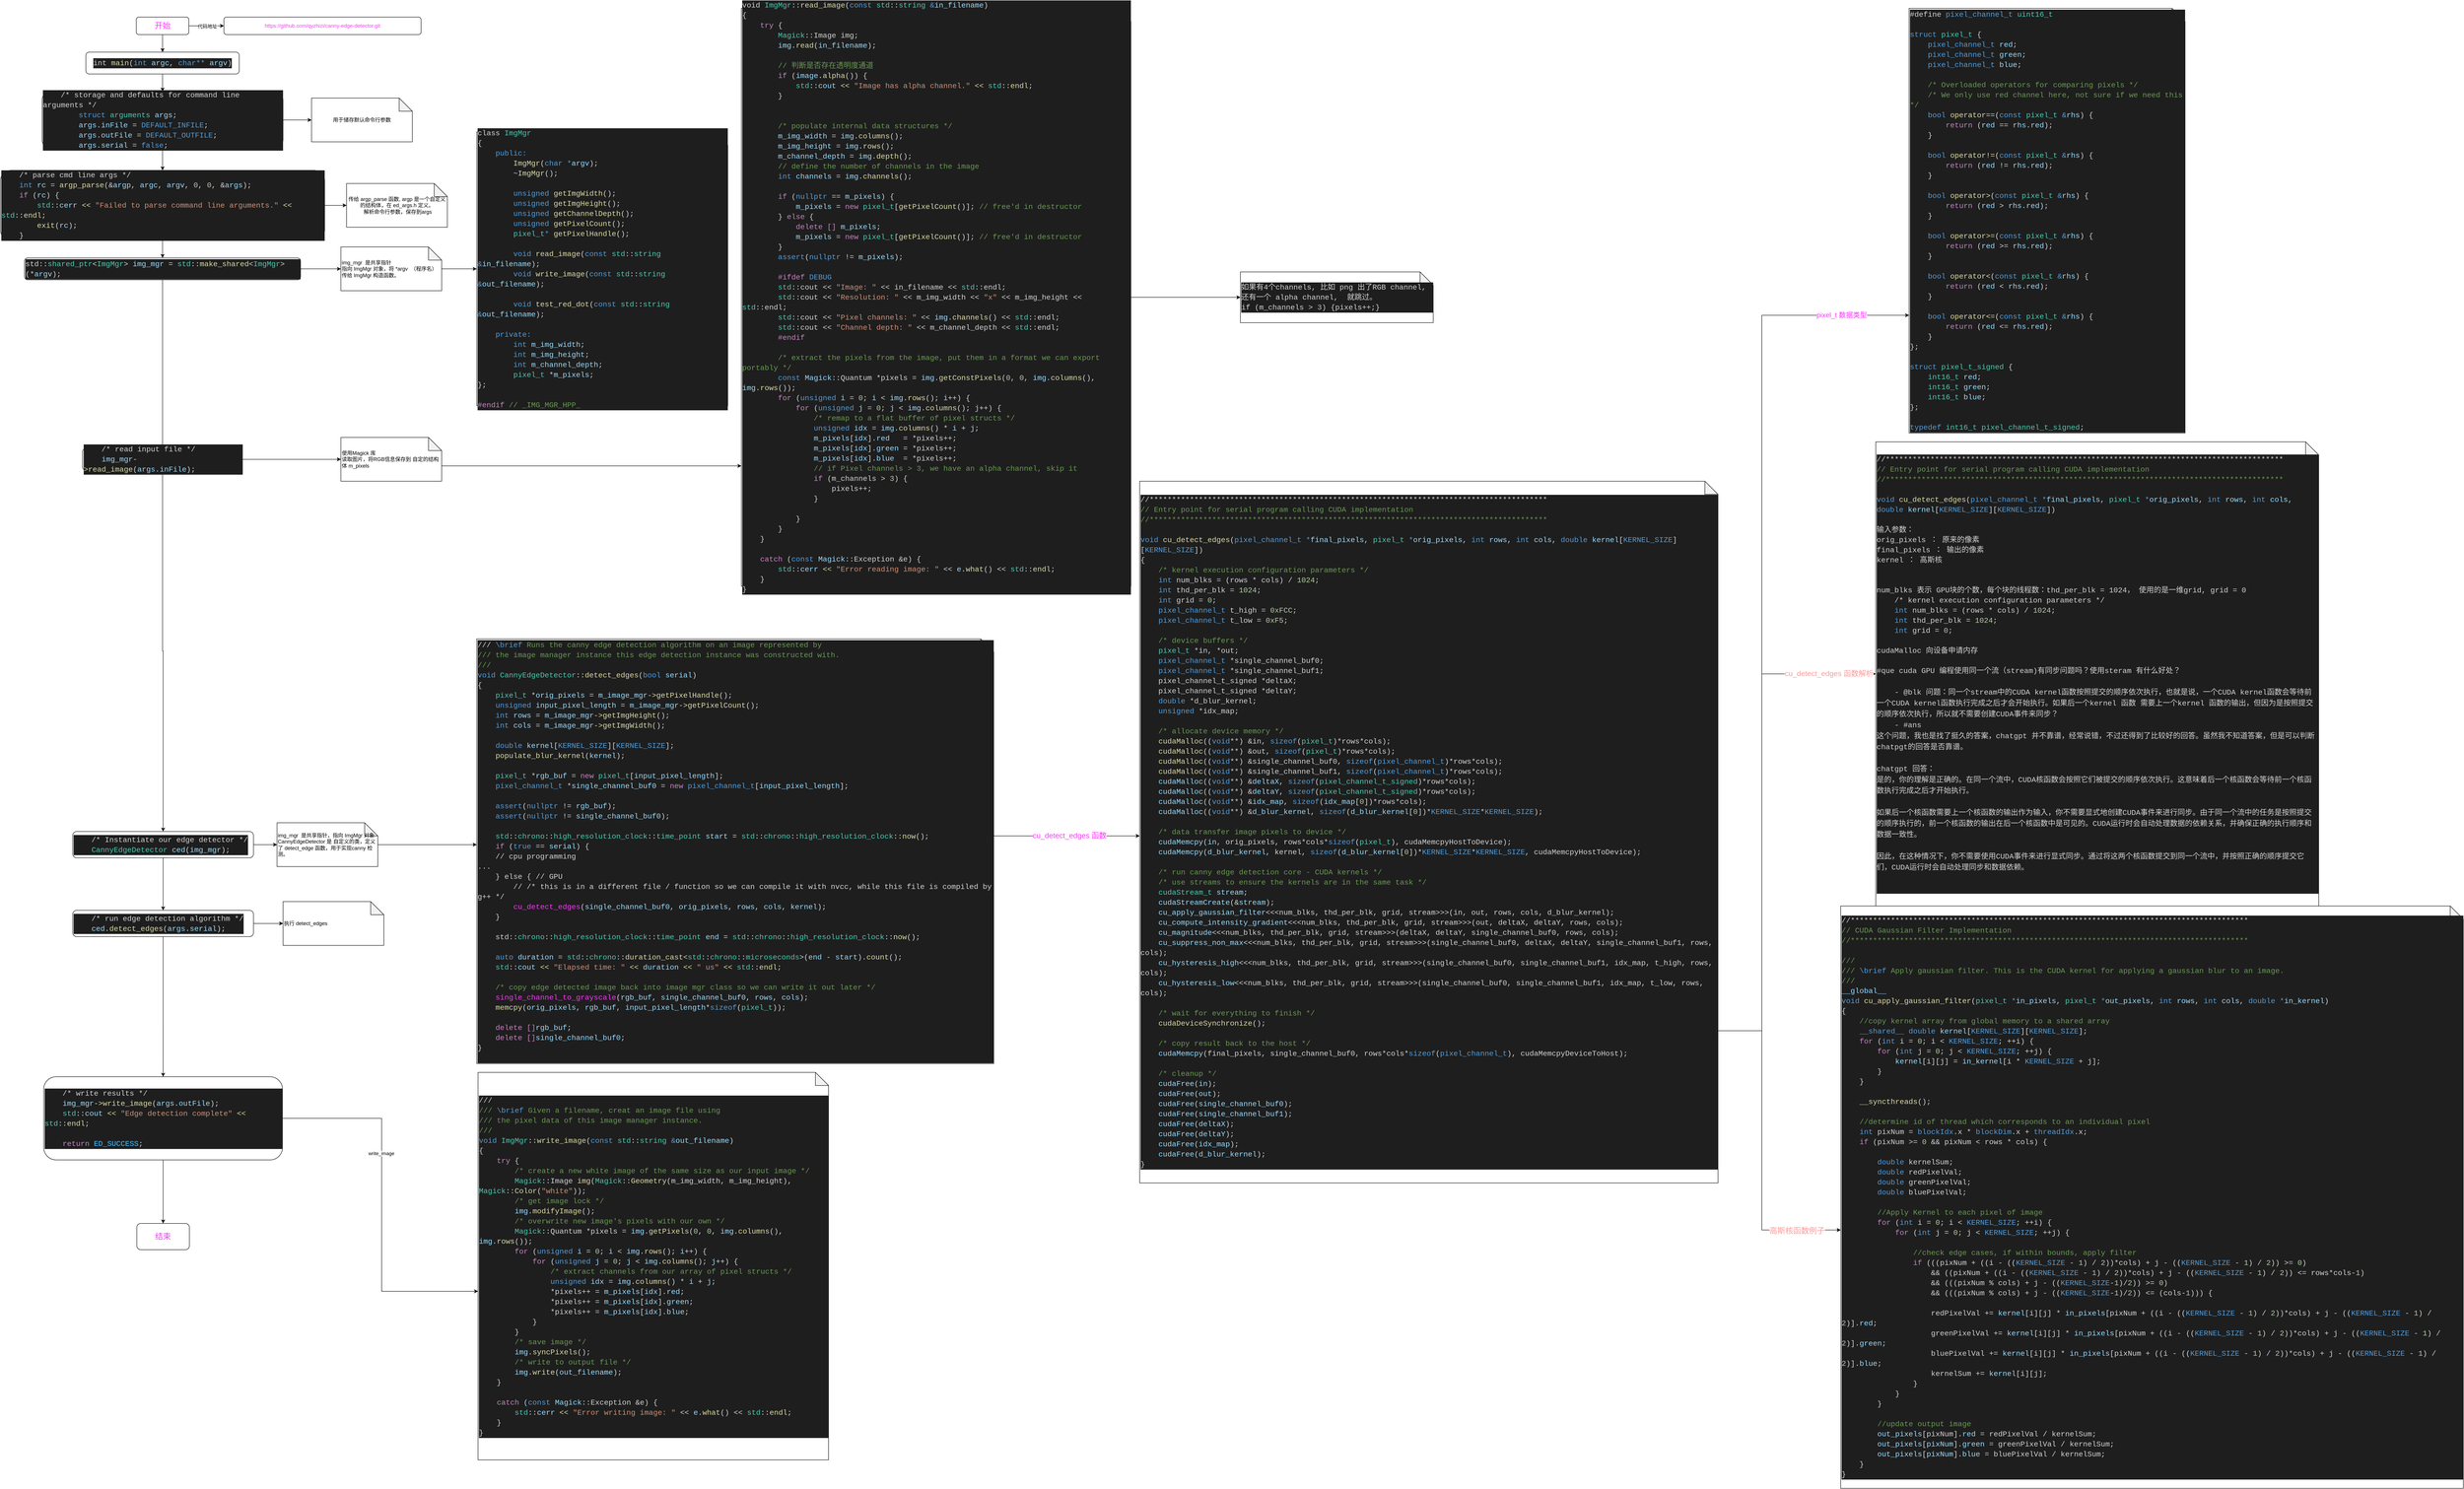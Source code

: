 <mxfile version="21.6.1" type="github">
  <diagram id="C5RBs43oDa-KdzZeNtuy" name="Page-1">
    <mxGraphModel dx="2442" dy="1288" grid="1" gridSize="10" guides="1" tooltips="1" connect="1" arrows="1" fold="1" page="1" pageScale="1" pageWidth="827" pageHeight="1169" math="0" shadow="0">
      <root>
        <mxCell id="WIyWlLk6GJQsqaUBKTNV-0" />
        <mxCell id="WIyWlLk6GJQsqaUBKTNV-1" parent="WIyWlLk6GJQsqaUBKTNV-0" />
        <mxCell id="6OkuFzAiOOsREzF4TEhP-2" value="" style="edgeStyle=orthogonalEdgeStyle;rounded=0;orthogonalLoop=1;jettySize=auto;html=1;labelBackgroundColor=none;fontColor=default;" edge="1" parent="WIyWlLk6GJQsqaUBKTNV-1" source="6OkuFzAiOOsREzF4TEhP-0" target="6OkuFzAiOOsREzF4TEhP-1">
          <mxGeometry relative="1" as="geometry" />
        </mxCell>
        <mxCell id="6OkuFzAiOOsREzF4TEhP-53" value="" style="edgeStyle=orthogonalEdgeStyle;rounded=0;orthogonalLoop=1;jettySize=auto;html=1;" edge="1" parent="WIyWlLk6GJQsqaUBKTNV-1" source="6OkuFzAiOOsREzF4TEhP-0" target="6OkuFzAiOOsREzF4TEhP-52">
          <mxGeometry relative="1" as="geometry" />
        </mxCell>
        <mxCell id="6OkuFzAiOOsREzF4TEhP-55" value="代码地址" style="edgeLabel;html=1;align=center;verticalAlign=middle;resizable=0;points=[];" vertex="1" connectable="0" parent="6OkuFzAiOOsREzF4TEhP-53">
          <mxGeometry x="0.033" y="-1" relative="1" as="geometry">
            <mxPoint as="offset" />
          </mxGeometry>
        </mxCell>
        <mxCell id="6OkuFzAiOOsREzF4TEhP-0" value="&lt;font color=&quot;#ff33ff&quot; style=&quot;font-size: 18px;&quot;&gt;开始&lt;/font&gt;" style="rounded=1;whiteSpace=wrap;html=1;fontSize=12;glass=0;strokeWidth=1;shadow=0;labelBackgroundColor=none;" vertex="1" parent="WIyWlLk6GJQsqaUBKTNV-1">
          <mxGeometry x="360" y="50" width="120" height="40" as="geometry" />
        </mxCell>
        <mxCell id="6OkuFzAiOOsREzF4TEhP-4" value="" style="edgeStyle=orthogonalEdgeStyle;rounded=0;orthogonalLoop=1;jettySize=auto;html=1;labelBackgroundColor=none;fontColor=default;" edge="1" parent="WIyWlLk6GJQsqaUBKTNV-1" source="6OkuFzAiOOsREzF4TEhP-1" target="6OkuFzAiOOsREzF4TEhP-3">
          <mxGeometry relative="1" as="geometry" />
        </mxCell>
        <mxCell id="6OkuFzAiOOsREzF4TEhP-1" value="&lt;div style=&quot;color: rgb(212, 212, 212); background-color: rgb(30, 30, 30); font-family: Consolas, &amp;quot;Courier New&amp;quot;, monospace; font-size: 17px; line-height: 23px;&quot;&gt;int &lt;span style=&quot;color: #dcdcaa;&quot;&gt;main&lt;/span&gt;(&lt;span style=&quot;color: #569cd6;&quot;&gt;int&lt;/span&gt; &lt;span style=&quot;color: #9cdcfe;&quot;&gt;argc&lt;/span&gt;, &lt;span style=&quot;color: #569cd6;&quot;&gt;char**&lt;/span&gt; &lt;span style=&quot;color: #9cdcfe;&quot;&gt;argv&lt;/span&gt;)&lt;/div&gt;" style="rounded=1;whiteSpace=wrap;html=1;fontSize=12;glass=0;strokeWidth=1;shadow=0;labelBackgroundColor=none;" vertex="1" parent="WIyWlLk6GJQsqaUBKTNV-1">
          <mxGeometry x="245" y="130" width="350" height="50" as="geometry" />
        </mxCell>
        <mxCell id="6OkuFzAiOOsREzF4TEhP-6" value="" style="edgeStyle=orthogonalEdgeStyle;rounded=0;orthogonalLoop=1;jettySize=auto;html=1;labelBackgroundColor=none;fontColor=default;" edge="1" parent="WIyWlLk6GJQsqaUBKTNV-1" source="6OkuFzAiOOsREzF4TEhP-3" target="6OkuFzAiOOsREzF4TEhP-5">
          <mxGeometry relative="1" as="geometry" />
        </mxCell>
        <mxCell id="6OkuFzAiOOsREzF4TEhP-8" style="edgeStyle=orthogonalEdgeStyle;rounded=0;orthogonalLoop=1;jettySize=auto;html=1;exitX=1;exitY=0.5;exitDx=0;exitDy=0;entryX=0;entryY=0.5;entryDx=0;entryDy=0;entryPerimeter=0;labelBackgroundColor=none;fontColor=default;" edge="1" parent="WIyWlLk6GJQsqaUBKTNV-1" source="6OkuFzAiOOsREzF4TEhP-3" target="6OkuFzAiOOsREzF4TEhP-7">
          <mxGeometry relative="1" as="geometry" />
        </mxCell>
        <mxCell id="6OkuFzAiOOsREzF4TEhP-3" value="&lt;div style=&quot;color: rgb(212, 212, 212); background-color: rgb(30, 30, 30); font-family: Consolas, &amp;quot;Courier New&amp;quot;, monospace; font-size: 17px; line-height: 23px;&quot;&gt;&lt;div style=&quot;line-height: 23px;&quot;&gt;&lt;div&gt;&amp;nbsp; &amp;nbsp; /* storage and defaults for command line arguments */&lt;/div&gt;&lt;div&gt;&amp;nbsp; &amp;nbsp; &lt;span style=&quot;white-space: pre;&quot;&gt;&#x9;&lt;/span&gt;&lt;span style=&quot;color: #569cd6;&quot;&gt;struct&lt;/span&gt; &lt;span style=&quot;color: #4ec9b0;&quot;&gt;arguments&lt;/span&gt; &lt;span style=&quot;color: #9cdcfe;&quot;&gt;args&lt;/span&gt;;&lt;/div&gt;&lt;div&gt;&amp;nbsp; &amp;nbsp; &amp;nbsp; &amp;nbsp; &lt;span style=&quot;color: #9cdcfe;&quot;&gt;args&lt;/span&gt;.&lt;span style=&quot;color: #9cdcfe;&quot;&gt;inFile&lt;/span&gt; &lt;span style=&quot;color: #dcdcaa;&quot;&gt;=&lt;/span&gt; &lt;span style=&quot;color: #569cd6;&quot;&gt;DEFAULT_INFILE&lt;/span&gt;;&lt;/div&gt;&lt;div&gt;&amp;nbsp; &amp;nbsp; &amp;nbsp; &amp;nbsp; &lt;span style=&quot;color: #9cdcfe;&quot;&gt;args&lt;/span&gt;.&lt;span style=&quot;color: #9cdcfe;&quot;&gt;outFile&lt;/span&gt; &lt;span style=&quot;color: #dcdcaa;&quot;&gt;=&lt;/span&gt; &lt;span style=&quot;color: #569cd6;&quot;&gt;DEFAULT_OUTFILE&lt;/span&gt;; &lt;/div&gt;&lt;div&gt;&lt;span style=&quot;color: #9cdcfe;&quot;&gt;&lt;span style=&quot;white-space: pre;&quot;&gt;&#x9;&lt;/span&gt;args&lt;/span&gt;.&lt;span style=&quot;color: #9cdcfe;&quot;&gt;serial&lt;/span&gt; = &lt;span style=&quot;color: #569cd6;&quot;&gt;false&lt;/span&gt;;&lt;/div&gt;&lt;/div&gt;&lt;/div&gt;" style="rounded=1;whiteSpace=wrap;html=1;fontSize=12;glass=0;strokeWidth=1;shadow=0;align=left;labelBackgroundColor=none;" vertex="1" parent="WIyWlLk6GJQsqaUBKTNV-1">
          <mxGeometry x="145" y="220" width="550" height="130" as="geometry" />
        </mxCell>
        <mxCell id="6OkuFzAiOOsREzF4TEhP-10" style="edgeStyle=orthogonalEdgeStyle;rounded=0;orthogonalLoop=1;jettySize=auto;html=1;exitX=1;exitY=0.5;exitDx=0;exitDy=0;labelBackgroundColor=none;fontColor=default;" edge="1" parent="WIyWlLk6GJQsqaUBKTNV-1" source="6OkuFzAiOOsREzF4TEhP-5" target="6OkuFzAiOOsREzF4TEhP-9">
          <mxGeometry relative="1" as="geometry" />
        </mxCell>
        <mxCell id="6OkuFzAiOOsREzF4TEhP-12" value="" style="edgeStyle=orthogonalEdgeStyle;rounded=0;orthogonalLoop=1;jettySize=auto;html=1;labelBackgroundColor=none;fontColor=default;" edge="1" parent="WIyWlLk6GJQsqaUBKTNV-1" source="6OkuFzAiOOsREzF4TEhP-5" target="6OkuFzAiOOsREzF4TEhP-11">
          <mxGeometry relative="1" as="geometry" />
        </mxCell>
        <mxCell id="6OkuFzAiOOsREzF4TEhP-5" value="&lt;div style=&quot;color: rgb(212, 212, 212); background-color: rgb(30, 30, 30); font-family: Consolas, &amp;quot;Courier New&amp;quot;, monospace; font-size: 17px; line-height: 23px;&quot;&gt;&lt;div style=&quot;line-height: 23px;&quot;&gt;&lt;div style=&quot;line-height: 23px;&quot;&gt;&lt;div&gt;&amp;nbsp; &amp;nbsp; /* parse cmd line args */&lt;/div&gt;&lt;div&gt;&amp;nbsp; &amp;nbsp; &lt;span style=&quot;color: #569cd6;&quot;&gt;int&lt;/span&gt; &lt;span style=&quot;color: #9cdcfe;&quot;&gt;rc&lt;/span&gt; = &lt;span style=&quot;color: #dcdcaa;&quot;&gt;argp_parse&lt;/span&gt;(&amp;amp;&lt;span style=&quot;color: #9cdcfe;&quot;&gt;argp&lt;/span&gt;, &lt;span style=&quot;color: #9cdcfe;&quot;&gt;argc&lt;/span&gt;, &lt;span style=&quot;color: #9cdcfe;&quot;&gt;argv&lt;/span&gt;, &lt;span style=&quot;color: #b5cea8;&quot;&gt;0&lt;/span&gt;, &lt;span style=&quot;color: #b5cea8;&quot;&gt;0&lt;/span&gt;, &amp;amp;&lt;span style=&quot;color: #9cdcfe;&quot;&gt;args&lt;/span&gt;);&lt;/div&gt;&lt;div&gt;&amp;nbsp; &amp;nbsp; &lt;span style=&quot;color: #c586c0;&quot;&gt;if&lt;/span&gt; (&lt;span style=&quot;color: #9cdcfe;&quot;&gt;rc&lt;/span&gt;) {&lt;/div&gt;&lt;div&gt;&amp;nbsp; &amp;nbsp; &amp;nbsp; &amp;nbsp; &lt;span style=&quot;color: #4ec9b0;&quot;&gt;std&lt;/span&gt;::&lt;span style=&quot;color: #9cdcfe;&quot;&gt;cerr&lt;/span&gt; &lt;span style=&quot;color: #dcdcaa;&quot;&gt;&amp;lt;&amp;lt;&lt;/span&gt; &lt;span style=&quot;color: #ce9178;&quot;&gt;&quot;Failed to parse command line arguments.&quot;&lt;/span&gt; &lt;span style=&quot;color: #dcdcaa;&quot;&gt;&amp;lt;&amp;lt;&lt;/span&gt; &lt;span style=&quot;color: #4ec9b0;&quot;&gt;std&lt;/span&gt;::&lt;span style=&quot;color: #dcdcaa;&quot;&gt;endl&lt;/span&gt;;&lt;/div&gt;&lt;div&gt;&amp;nbsp; &amp;nbsp; &amp;nbsp; &amp;nbsp; &lt;span style=&quot;color: #dcdcaa;&quot;&gt;exit&lt;/span&gt;(&lt;span style=&quot;color: #9cdcfe;&quot;&gt;rc&lt;/span&gt;);&lt;/div&gt;&lt;div&gt;&amp;nbsp; &amp;nbsp; }&lt;/div&gt;&lt;/div&gt;&lt;/div&gt;&lt;/div&gt;" style="rounded=1;whiteSpace=wrap;html=1;fontSize=12;glass=0;strokeWidth=1;shadow=0;align=left;labelBackgroundColor=none;" vertex="1" parent="WIyWlLk6GJQsqaUBKTNV-1">
          <mxGeometry x="50" y="400" width="740" height="160" as="geometry" />
        </mxCell>
        <mxCell id="6OkuFzAiOOsREzF4TEhP-7" value="用于储存默认命令行参数&lt;br&gt;" style="shape=note;whiteSpace=wrap;html=1;backgroundOutline=1;darkOpacity=0.05;labelBackgroundColor=none;" vertex="1" parent="WIyWlLk6GJQsqaUBKTNV-1">
          <mxGeometry x="760" y="235" width="230" height="100" as="geometry" />
        </mxCell>
        <mxCell id="6OkuFzAiOOsREzF4TEhP-9" value="传给 argp_parse 函数, argp 是一个自定义的结构体，在 ed_args.h 定义。&lt;br&gt;&amp;nbsp;解析命令行参数，保存到args" style="shape=note;whiteSpace=wrap;html=1;backgroundOutline=1;darkOpacity=0.05;labelBackgroundColor=none;" vertex="1" parent="WIyWlLk6GJQsqaUBKTNV-1">
          <mxGeometry x="840" y="430" width="230" height="100" as="geometry" />
        </mxCell>
        <mxCell id="6OkuFzAiOOsREzF4TEhP-14" style="edgeStyle=orthogonalEdgeStyle;rounded=0;orthogonalLoop=1;jettySize=auto;html=1;exitX=1;exitY=0.5;exitDx=0;exitDy=0;entryX=0;entryY=0.5;entryDx=0;entryDy=0;entryPerimeter=0;labelBackgroundColor=none;fontColor=default;" edge="1" parent="WIyWlLk6GJQsqaUBKTNV-1" source="6OkuFzAiOOsREzF4TEhP-11" target="6OkuFzAiOOsREzF4TEhP-13">
          <mxGeometry relative="1" as="geometry" />
        </mxCell>
        <mxCell id="6OkuFzAiOOsREzF4TEhP-16" value="" style="edgeStyle=orthogonalEdgeStyle;rounded=0;orthogonalLoop=1;jettySize=auto;html=1;labelBackgroundColor=none;fontColor=default;" edge="1" parent="WIyWlLk6GJQsqaUBKTNV-1" source="6OkuFzAiOOsREzF4TEhP-11" target="6OkuFzAiOOsREzF4TEhP-15">
          <mxGeometry relative="1" as="geometry" />
        </mxCell>
        <mxCell id="6OkuFzAiOOsREzF4TEhP-11" value="&lt;div style=&quot;color: rgb(212, 212, 212); background-color: rgb(30, 30, 30); font-family: Consolas, &amp;quot;Courier New&amp;quot;, monospace; font-size: 17px; line-height: 23px;&quot;&gt;&lt;div style=&quot;line-height: 23px;&quot;&gt;&lt;div style=&quot;line-height: 23px;&quot;&gt;&lt;div style=&quot;line-height: 23px;&quot;&gt;std::&lt;span style=&quot;color: #4ec9b0;&quot;&gt;shared_ptr&lt;/span&gt;&amp;lt;&lt;span style=&quot;color: #4ec9b0;&quot;&gt;ImgMgr&lt;/span&gt;&amp;gt; &lt;span style=&quot;color: #9cdcfe;&quot;&gt;img_mgr&lt;/span&gt; = &lt;span style=&quot;color: #4ec9b0;&quot;&gt;std&lt;/span&gt;::&lt;span style=&quot;color: #dcdcaa;&quot;&gt;make_shared&lt;/span&gt;&amp;lt;&lt;span style=&quot;color: #4ec9b0;&quot;&gt;ImgMgr&lt;/span&gt;&amp;gt;(*&lt;span style=&quot;color: #9cdcfe;&quot;&gt;argv&lt;/span&gt;);&lt;/div&gt;&lt;/div&gt;&lt;/div&gt;&lt;/div&gt;" style="rounded=1;whiteSpace=wrap;html=1;fontSize=12;glass=0;strokeWidth=1;shadow=0;align=left;labelBackgroundColor=none;" vertex="1" parent="WIyWlLk6GJQsqaUBKTNV-1">
          <mxGeometry x="105" y="600" width="630" height="50" as="geometry" />
        </mxCell>
        <mxCell id="6OkuFzAiOOsREzF4TEhP-20" value="" style="edgeStyle=orthogonalEdgeStyle;rounded=0;orthogonalLoop=1;jettySize=auto;html=1;labelBackgroundColor=none;fontColor=default;" edge="1" parent="WIyWlLk6GJQsqaUBKTNV-1" source="6OkuFzAiOOsREzF4TEhP-13" target="6OkuFzAiOOsREzF4TEhP-19">
          <mxGeometry relative="1" as="geometry" />
        </mxCell>
        <mxCell id="6OkuFzAiOOsREzF4TEhP-13" value="img_mgr&amp;nbsp; 是共享指针&lt;br&gt;指向 ImgMgr 对象，将 *argv&amp;nbsp; （程序名）传给 ImgMgr 构造函数。" style="shape=note;whiteSpace=wrap;html=1;backgroundOutline=1;darkOpacity=0.05;align=left;labelBackgroundColor=none;" vertex="1" parent="WIyWlLk6GJQsqaUBKTNV-1">
          <mxGeometry x="827" y="575" width="230" height="100" as="geometry" />
        </mxCell>
        <mxCell id="6OkuFzAiOOsREzF4TEhP-18" style="edgeStyle=orthogonalEdgeStyle;rounded=0;orthogonalLoop=1;jettySize=auto;html=1;exitX=1;exitY=0.5;exitDx=0;exitDy=0;labelBackgroundColor=none;fontColor=default;" edge="1" parent="WIyWlLk6GJQsqaUBKTNV-1" source="6OkuFzAiOOsREzF4TEhP-15" target="6OkuFzAiOOsREzF4TEhP-17">
          <mxGeometry relative="1" as="geometry" />
        </mxCell>
        <mxCell id="6OkuFzAiOOsREzF4TEhP-26" value="" style="edgeStyle=orthogonalEdgeStyle;rounded=0;orthogonalLoop=1;jettySize=auto;html=1;" edge="1" parent="WIyWlLk6GJQsqaUBKTNV-1" source="6OkuFzAiOOsREzF4TEhP-15" target="6OkuFzAiOOsREzF4TEhP-25">
          <mxGeometry relative="1" as="geometry" />
        </mxCell>
        <mxCell id="6OkuFzAiOOsREzF4TEhP-15" value="&lt;div style=&quot;color: rgb(212, 212, 212); background-color: rgb(30, 30, 30); font-family: Consolas, &amp;quot;Courier New&amp;quot;, monospace; font-size: 17px; line-height: 23px;&quot;&gt;&lt;div style=&quot;line-height: 23px;&quot;&gt;&lt;div style=&quot;line-height: 23px;&quot;&gt;&lt;div style=&quot;line-height: 23px;&quot;&gt;&lt;div style=&quot;line-height: 23px;&quot;&gt;&lt;div&gt;&amp;nbsp; &amp;nbsp; /* read input file */&lt;/div&gt;&lt;div&gt;&amp;nbsp; &amp;nbsp; &lt;span style=&quot;color: #9cdcfe;&quot;&gt;img_mgr&lt;/span&gt;&lt;span style=&quot;color: #dcdcaa;&quot;&gt;-&amp;gt;&lt;/span&gt;&lt;span style=&quot;color: #dcdcaa;&quot;&gt;read_image&lt;/span&gt;(&lt;span style=&quot;color: #9cdcfe;&quot;&gt;args&lt;/span&gt;.&lt;span style=&quot;color: #9cdcfe;&quot;&gt;inFile&lt;/span&gt;);&lt;/div&gt;&lt;/div&gt;&lt;/div&gt;&lt;/div&gt;&lt;/div&gt;&lt;/div&gt;" style="rounded=1;whiteSpace=wrap;html=1;fontSize=12;glass=0;strokeWidth=1;shadow=0;align=left;labelBackgroundColor=none;" vertex="1" parent="WIyWlLk6GJQsqaUBKTNV-1">
          <mxGeometry x="237.5" y="1035" width="365" height="50" as="geometry" />
        </mxCell>
        <mxCell id="6OkuFzAiOOsREzF4TEhP-22" style="edgeStyle=orthogonalEdgeStyle;rounded=0;orthogonalLoop=1;jettySize=auto;html=1;exitX=0;exitY=0;exitDx=230;exitDy=65;exitPerimeter=0;" edge="1" parent="WIyWlLk6GJQsqaUBKTNV-1" source="6OkuFzAiOOsREzF4TEhP-17" target="6OkuFzAiOOsREzF4TEhP-21">
          <mxGeometry relative="1" as="geometry">
            <Array as="points">
              <mxPoint x="1590" y="1075" />
              <mxPoint x="1590" y="1075" />
            </Array>
          </mxGeometry>
        </mxCell>
        <mxCell id="6OkuFzAiOOsREzF4TEhP-17" value="使用Magick 库&lt;br&gt;读取图片，将RGB信息保存到 自定的结构体 m_pixels" style="shape=note;whiteSpace=wrap;html=1;backgroundOutline=1;darkOpacity=0.05;labelBackgroundColor=none;align=left;" vertex="1" parent="WIyWlLk6GJQsqaUBKTNV-1">
          <mxGeometry x="827" y="1010" width="230" height="100" as="geometry" />
        </mxCell>
        <mxCell id="6OkuFzAiOOsREzF4TEhP-19" value="&lt;div style=&quot;color: rgb(212, 212, 212); background-color: rgb(30, 30, 30); font-family: Consolas, &amp;quot;Courier New&amp;quot;, monospace; font-size: 17px; line-height: 23px;&quot;&gt;&lt;div&gt;class &lt;span style=&quot;color: #4ec9b0;&quot;&gt;ImgMgr&lt;/span&gt;&lt;/div&gt;&lt;div&gt;{&lt;/div&gt;&lt;div&gt;&amp;nbsp; &amp;nbsp; &lt;span style=&quot;color: #569cd6;&quot;&gt;public:&lt;/span&gt;&lt;/div&gt;&lt;div&gt;&amp;nbsp; &amp;nbsp; &amp;nbsp; &amp;nbsp; &lt;span style=&quot;color: #dcdcaa;&quot;&gt;ImgMgr&lt;/span&gt;(&lt;span style=&quot;color: #569cd6;&quot;&gt;char&lt;/span&gt; &lt;span style=&quot;color: #569cd6;&quot;&gt;*&lt;/span&gt;&lt;span style=&quot;color: #9cdcfe;&quot;&gt;argv&lt;/span&gt;);&lt;/div&gt;&lt;div&gt;&amp;nbsp; &amp;nbsp; &amp;nbsp; &amp;nbsp; &lt;span style=&quot;color: #dcdcaa;&quot;&gt;~ImgMgr&lt;/span&gt;();&lt;/div&gt;&lt;br&gt;&lt;div&gt;&amp;nbsp; &amp;nbsp; &amp;nbsp; &amp;nbsp; &lt;span style=&quot;color: #569cd6;&quot;&gt;unsigned&lt;/span&gt; &lt;span style=&quot;color: #dcdcaa;&quot;&gt;getImgWidth&lt;/span&gt;();&lt;/div&gt;&lt;div&gt;&amp;nbsp; &amp;nbsp; &amp;nbsp; &amp;nbsp; &lt;span style=&quot;color: #569cd6;&quot;&gt;unsigned&lt;/span&gt; &lt;span style=&quot;color: #dcdcaa;&quot;&gt;getImgHeight&lt;/span&gt;();&lt;/div&gt;&lt;div&gt;&amp;nbsp; &amp;nbsp; &amp;nbsp; &amp;nbsp; &lt;span style=&quot;color: #569cd6;&quot;&gt;unsigned&lt;/span&gt; &lt;span style=&quot;color: #dcdcaa;&quot;&gt;getChannelDepth&lt;/span&gt;();&lt;/div&gt;&lt;div&gt;&amp;nbsp; &amp;nbsp; &amp;nbsp; &amp;nbsp; &lt;span style=&quot;color: #569cd6;&quot;&gt;unsigned&lt;/span&gt; &lt;span style=&quot;color: #dcdcaa;&quot;&gt;getPixelCount&lt;/span&gt;();&lt;/div&gt;&lt;div&gt;&amp;nbsp; &amp;nbsp; &amp;nbsp; &amp;nbsp; &lt;span style=&quot;color: #4ec9b0;&quot;&gt;pixel_t&lt;/span&gt;&lt;span style=&quot;color: #569cd6;&quot;&gt;*&lt;/span&gt; &lt;span style=&quot;color: #dcdcaa;&quot;&gt;getPixelHandle&lt;/span&gt;();&lt;/div&gt;&lt;br&gt;&lt;div&gt;&amp;nbsp; &amp;nbsp; &amp;nbsp; &amp;nbsp; &lt;span style=&quot;color: #569cd6;&quot;&gt;void&lt;/span&gt; &lt;span style=&quot;color: #dcdcaa;&quot;&gt;read_image&lt;/span&gt;(&lt;span style=&quot;color: #569cd6;&quot;&gt;const&lt;/span&gt; &lt;span style=&quot;color: #4ec9b0;&quot;&gt;std&lt;/span&gt;::&lt;span style=&quot;color: #4ec9b0;&quot;&gt;string&lt;/span&gt; &lt;span style=&quot;color: #569cd6;&quot;&gt;&amp;amp;&lt;/span&gt;&lt;span style=&quot;color: #9cdcfe;&quot;&gt;in_filename&lt;/span&gt;);&lt;/div&gt;&lt;div&gt;&amp;nbsp; &amp;nbsp; &amp;nbsp; &amp;nbsp; &lt;span style=&quot;color: #569cd6;&quot;&gt;void&lt;/span&gt; &lt;span style=&quot;color: #dcdcaa;&quot;&gt;write_image&lt;/span&gt;(&lt;span style=&quot;color: #569cd6;&quot;&gt;const&lt;/span&gt; &lt;span style=&quot;color: #4ec9b0;&quot;&gt;std&lt;/span&gt;::&lt;span style=&quot;color: #4ec9b0;&quot;&gt;string&lt;/span&gt; &lt;span style=&quot;color: #569cd6;&quot;&gt;&amp;amp;&lt;/span&gt;&lt;span style=&quot;color: #9cdcfe;&quot;&gt;out_filename&lt;/span&gt;);&lt;/div&gt;&lt;br&gt;&lt;div&gt;&amp;nbsp; &amp;nbsp; &amp;nbsp; &amp;nbsp; &lt;span style=&quot;color: #569cd6;&quot;&gt;void&lt;/span&gt; &lt;span style=&quot;color: #dcdcaa;&quot;&gt;test_red_dot&lt;/span&gt;(&lt;span style=&quot;color: #569cd6;&quot;&gt;const&lt;/span&gt; &lt;span style=&quot;color: #4ec9b0;&quot;&gt;std&lt;/span&gt;::&lt;span style=&quot;color: #4ec9b0;&quot;&gt;string&lt;/span&gt; &lt;span style=&quot;color: #569cd6;&quot;&gt;&amp;amp;&lt;/span&gt;&lt;span style=&quot;color: #9cdcfe;&quot;&gt;out_filename&lt;/span&gt;);&lt;/div&gt;&lt;br&gt;&lt;div&gt;&amp;nbsp; &amp;nbsp; &lt;span style=&quot;color: #569cd6;&quot;&gt;private:&lt;/span&gt;&lt;/div&gt;&lt;div&gt;&amp;nbsp; &amp;nbsp; &amp;nbsp; &amp;nbsp; &lt;span style=&quot;color: #569cd6;&quot;&gt;int&lt;/span&gt; &lt;span style=&quot;color: #9cdcfe;&quot;&gt;m_img_width&lt;/span&gt;;&lt;/div&gt;&lt;div&gt;&amp;nbsp; &amp;nbsp; &amp;nbsp; &amp;nbsp; &lt;span style=&quot;color: #569cd6;&quot;&gt;int&lt;/span&gt; &lt;span style=&quot;color: #9cdcfe;&quot;&gt;m_img_height&lt;/span&gt;;&lt;/div&gt;&lt;div&gt;&amp;nbsp; &amp;nbsp; &amp;nbsp; &amp;nbsp; &lt;span style=&quot;color: #569cd6;&quot;&gt;int&lt;/span&gt; &lt;span style=&quot;color: #9cdcfe;&quot;&gt;m_channel_depth&lt;/span&gt;;&lt;/div&gt;&lt;div&gt;&amp;nbsp; &amp;nbsp; &amp;nbsp; &amp;nbsp; &lt;span style=&quot;color: #4ec9b0;&quot;&gt;pixel_t&lt;/span&gt; *&lt;span style=&quot;color: #9cdcfe;&quot;&gt;m_pixels&lt;/span&gt;;&lt;/div&gt;&lt;div&gt;};&lt;/div&gt;&lt;br&gt;&lt;div&gt;&lt;span style=&quot;color: #c586c0;&quot;&gt;#endif&lt;/span&gt;&lt;span style=&quot;color: #6a9955;&quot;&gt; // _IMG_MGR_HPP_&lt;/span&gt;&lt;/div&gt;&lt;/div&gt;" style="shape=note;whiteSpace=wrap;html=1;backgroundOutline=1;darkOpacity=0.05;align=left;labelBackgroundColor=none;" vertex="1" parent="WIyWlLk6GJQsqaUBKTNV-1">
          <mxGeometry x="1137" y="312.5" width="573" height="625" as="geometry" />
        </mxCell>
        <mxCell id="6OkuFzAiOOsREzF4TEhP-24" value="" style="edgeStyle=orthogonalEdgeStyle;rounded=0;orthogonalLoop=1;jettySize=auto;html=1;" edge="1" parent="WIyWlLk6GJQsqaUBKTNV-1" source="6OkuFzAiOOsREzF4TEhP-21" target="6OkuFzAiOOsREzF4TEhP-23">
          <mxGeometry relative="1" as="geometry" />
        </mxCell>
        <mxCell id="6OkuFzAiOOsREzF4TEhP-21" value="&lt;div style=&quot;color: rgb(212, 212, 212); background-color: rgb(30, 30, 30); font-family: Consolas, &amp;quot;Courier New&amp;quot;, monospace; font-size: 17px; line-height: 23px;&quot;&gt;&lt;div style=&quot;line-height: 23px;&quot;&gt;&lt;div&gt;void &lt;span style=&quot;color: #4ec9b0;&quot;&gt;ImgMgr&lt;/span&gt;::&lt;span style=&quot;color: #dcdcaa;&quot;&gt;read_image&lt;/span&gt;(&lt;span style=&quot;color: #569cd6;&quot;&gt;const&lt;/span&gt; &lt;span style=&quot;color: #4ec9b0;&quot;&gt;std&lt;/span&gt;::&lt;span style=&quot;color: #4ec9b0;&quot;&gt;string&lt;/span&gt; &lt;span style=&quot;color: #569cd6;&quot;&gt;&amp;amp;&lt;/span&gt;&lt;span style=&quot;color: #9cdcfe;&quot;&gt;in_filename&lt;/span&gt;)&lt;/div&gt;&lt;div&gt;{&lt;/div&gt;&lt;div&gt;&amp;nbsp; &amp;nbsp; &lt;span style=&quot;color: #c586c0;&quot;&gt;try&lt;/span&gt; {&lt;/div&gt;&lt;div&gt;&amp;nbsp; &amp;nbsp; &amp;nbsp; &amp;nbsp; &lt;span style=&quot;color: #4ec9b0;&quot;&gt;Magick&lt;/span&gt;::Image img;&lt;/div&gt;&lt;div&gt;&amp;nbsp; &amp;nbsp; &amp;nbsp; &amp;nbsp; &lt;span style=&quot;color: #9cdcfe;&quot;&gt;img&lt;/span&gt;.&lt;span style=&quot;color: #dcdcaa;&quot;&gt;read&lt;/span&gt;(&lt;span style=&quot;color: #9cdcfe;&quot;&gt;in_filename&lt;/span&gt;);&lt;/div&gt;&lt;br&gt;&lt;div&gt;&lt;span style=&quot;color: #6a9955;&quot;&gt;&amp;nbsp; &amp;nbsp; &amp;nbsp; &amp;nbsp; // 判断是否存在透明度通道&lt;/span&gt;&lt;/div&gt;&lt;div&gt;&amp;nbsp; &amp;nbsp; &amp;nbsp; &amp;nbsp; &lt;span style=&quot;color: #c586c0;&quot;&gt;if&lt;/span&gt; (&lt;span style=&quot;color: #9cdcfe;&quot;&gt;image&lt;/span&gt;.&lt;span style=&quot;color: #dcdcaa;&quot;&gt;alpha&lt;/span&gt;()) {&lt;/div&gt;&lt;div&gt;&amp;nbsp; &amp;nbsp; &amp;nbsp; &amp;nbsp; &amp;nbsp; &amp;nbsp; &lt;span style=&quot;color: #4ec9b0;&quot;&gt;std&lt;/span&gt;::&lt;span style=&quot;color: #9cdcfe;&quot;&gt;cout&lt;/span&gt; &lt;span style=&quot;color: #dcdcaa;&quot;&gt;&amp;lt;&amp;lt;&lt;/span&gt; &lt;span style=&quot;color: #ce9178;&quot;&gt;&quot;Image has alpha channel.&quot;&lt;/span&gt; &lt;span style=&quot;color: #dcdcaa;&quot;&gt;&amp;lt;&amp;lt;&lt;/span&gt; &lt;span style=&quot;color: #4ec9b0;&quot;&gt;std&lt;/span&gt;::&lt;span style=&quot;color: #dcdcaa;&quot;&gt;endl&lt;/span&gt;;&lt;/div&gt;&lt;div&gt;&amp;nbsp; &amp;nbsp; &amp;nbsp; &amp;nbsp; }&lt;/div&gt;&lt;br&gt;&lt;br&gt;&lt;div&gt;&lt;span style=&quot;color: #6a9955;&quot;&gt;&amp;nbsp; &amp;nbsp; &amp;nbsp; &amp;nbsp; /* populate internal data structures */&lt;/span&gt;&lt;/div&gt;&lt;div&gt;&amp;nbsp; &amp;nbsp; &amp;nbsp; &amp;nbsp; &lt;span style=&quot;color: #9cdcfe;&quot;&gt;m_img_width&lt;/span&gt; = &lt;span style=&quot;color: #9cdcfe;&quot;&gt;img&lt;/span&gt;.&lt;span style=&quot;color: #dcdcaa;&quot;&gt;columns&lt;/span&gt;();&lt;/div&gt;&lt;div&gt;&amp;nbsp; &amp;nbsp; &amp;nbsp; &amp;nbsp; &lt;span style=&quot;color: #9cdcfe;&quot;&gt;m_img_height&lt;/span&gt; = &lt;span style=&quot;color: #9cdcfe;&quot;&gt;img&lt;/span&gt;.&lt;span style=&quot;color: #dcdcaa;&quot;&gt;rows&lt;/span&gt;();&lt;/div&gt;&lt;div&gt;&amp;nbsp; &amp;nbsp; &amp;nbsp; &amp;nbsp; &lt;span style=&quot;color: #9cdcfe;&quot;&gt;m_channel_depth&lt;/span&gt; = &lt;span style=&quot;color: #9cdcfe;&quot;&gt;img&lt;/span&gt;.&lt;span style=&quot;color: #dcdcaa;&quot;&gt;depth&lt;/span&gt;();&lt;/div&gt;&lt;div&gt;&lt;span style=&quot;color: #6a9955;&quot;&gt;&amp;nbsp; &amp;nbsp; &amp;nbsp; &amp;nbsp; // define the number of channels in the image&lt;/span&gt;&lt;/div&gt;&lt;div&gt;&amp;nbsp; &amp;nbsp; &amp;nbsp; &amp;nbsp; &lt;span style=&quot;color: #569cd6;&quot;&gt;int&lt;/span&gt; &lt;span style=&quot;color: #9cdcfe;&quot;&gt;channels&lt;/span&gt; = &lt;span style=&quot;color: #9cdcfe;&quot;&gt;img&lt;/span&gt;.&lt;span style=&quot;color: #dcdcaa;&quot;&gt;channels&lt;/span&gt;();&lt;/div&gt;&lt;div&gt;&amp;nbsp; &amp;nbsp; &amp;nbsp; &amp;nbsp; &lt;/div&gt;&lt;div&gt;&amp;nbsp; &amp;nbsp; &amp;nbsp; &amp;nbsp; &lt;span style=&quot;color: #c586c0;&quot;&gt;if&lt;/span&gt; (&lt;span style=&quot;color: #569cd6;&quot;&gt;nullptr&lt;/span&gt; == &lt;span style=&quot;color: #9cdcfe;&quot;&gt;m_pixels&lt;/span&gt;) {&lt;/div&gt;&lt;div&gt;&amp;nbsp; &amp;nbsp; &amp;nbsp; &amp;nbsp; &amp;nbsp; &amp;nbsp; &lt;span style=&quot;color: #9cdcfe;&quot;&gt;m_pixels&lt;/span&gt; = &lt;span style=&quot;color: #c586c0;&quot;&gt;new&lt;/span&gt; &lt;span style=&quot;color: #4ec9b0;&quot;&gt;pixel_t&lt;/span&gt;[&lt;span style=&quot;color: #dcdcaa;&quot;&gt;getPixelCount&lt;/span&gt;()];&lt;span style=&quot;color: #6a9955;&quot;&gt; // free&#39;d in destructor&lt;/span&gt;&lt;/div&gt;&lt;div&gt;&amp;nbsp; &amp;nbsp; &amp;nbsp; &amp;nbsp; } &lt;span style=&quot;color: #c586c0;&quot;&gt;else&lt;/span&gt; {&lt;/div&gt;&lt;div&gt;&amp;nbsp; &amp;nbsp; &amp;nbsp; &amp;nbsp; &amp;nbsp; &amp;nbsp; &lt;span style=&quot;color: #c586c0;&quot;&gt;delete&lt;/span&gt;&lt;span style=&quot;color: #c586c0;&quot;&gt; &lt;/span&gt;&lt;span style=&quot;color: #c586c0;&quot;&gt;[]&lt;/span&gt; &lt;span style=&quot;color: #9cdcfe;&quot;&gt;m_pixels&lt;/span&gt;;&lt;/div&gt;&lt;div&gt;&amp;nbsp; &amp;nbsp; &amp;nbsp; &amp;nbsp; &amp;nbsp; &amp;nbsp; &lt;span style=&quot;color: #9cdcfe;&quot;&gt;m_pixels&lt;/span&gt; = &lt;span style=&quot;color: #c586c0;&quot;&gt;new&lt;/span&gt; &lt;span style=&quot;color: #4ec9b0;&quot;&gt;pixel_t&lt;/span&gt;[&lt;span style=&quot;color: #dcdcaa;&quot;&gt;getPixelCount&lt;/span&gt;()];&lt;span style=&quot;color: #6a9955;&quot;&gt; // free&#39;d in destructor&lt;/span&gt;&lt;/div&gt;&lt;div&gt;&amp;nbsp; &amp;nbsp; &amp;nbsp; &amp;nbsp; }&lt;/div&gt;&lt;div&gt;&amp;nbsp; &amp;nbsp; &amp;nbsp; &amp;nbsp; &lt;span style=&quot;color: #569cd6;&quot;&gt;assert&lt;/span&gt;(&lt;span style=&quot;color: #569cd6;&quot;&gt;nullptr&lt;/span&gt; != &lt;span style=&quot;color: #9cdcfe;&quot;&gt;m_pixels&lt;/span&gt;);&lt;/div&gt;&lt;br&gt;&lt;div&gt;&amp;nbsp; &amp;nbsp; &amp;nbsp; &amp;nbsp; &lt;span style=&quot;color: #c586c0;&quot;&gt;#ifdef&lt;/span&gt;&lt;span style=&quot;color: #569cd6;&quot;&gt; DEBUG&lt;/span&gt;&lt;/div&gt;&lt;div&gt;&amp;nbsp; &amp;nbsp; &amp;nbsp; &amp;nbsp; &lt;span style=&quot;color: #4ec9b0;&quot;&gt;std&lt;/span&gt;::cout &amp;lt;&amp;lt; &lt;span style=&quot;color: #ce9178;&quot;&gt;&quot;Image: &quot;&lt;/span&gt; &amp;lt;&amp;lt; in_filename &amp;lt;&amp;lt; &lt;span style=&quot;color: #4ec9b0;&quot;&gt;std&lt;/span&gt;::endl;&lt;/div&gt;&lt;div&gt;&amp;nbsp; &amp;nbsp; &amp;nbsp; &amp;nbsp; &lt;span style=&quot;color: #4ec9b0;&quot;&gt;std&lt;/span&gt;::cout &amp;lt;&amp;lt; &lt;span style=&quot;color: #ce9178;&quot;&gt;&quot;Resolution: &quot;&lt;/span&gt; &amp;lt;&amp;lt; m_img_width &amp;lt;&amp;lt; &lt;span style=&quot;color: #ce9178;&quot;&gt;&quot;x&quot;&lt;/span&gt; &amp;lt;&amp;lt; m_img_height &amp;lt;&amp;lt; &lt;span style=&quot;color: #4ec9b0;&quot;&gt;std&lt;/span&gt;::endl;&lt;/div&gt;&lt;div&gt;&amp;nbsp; &amp;nbsp; &amp;nbsp; &amp;nbsp; &lt;span style=&quot;color: #4ec9b0;&quot;&gt;std&lt;/span&gt;::cout &amp;lt;&amp;lt; &lt;span style=&quot;color: #ce9178;&quot;&gt;&quot;Pixel channels: &quot;&lt;/span&gt; &amp;lt;&amp;lt; &lt;span style=&quot;color: #9cdcfe;&quot;&gt;img&lt;/span&gt;.&lt;span style=&quot;color: #dcdcaa;&quot;&gt;channels&lt;/span&gt;() &amp;lt;&amp;lt; &lt;span style=&quot;color: #4ec9b0;&quot;&gt;std&lt;/span&gt;::endl;&lt;/div&gt;&lt;div&gt;&amp;nbsp; &amp;nbsp; &amp;nbsp; &amp;nbsp; &lt;span style=&quot;color: #4ec9b0;&quot;&gt;std&lt;/span&gt;::cout &amp;lt;&amp;lt; &lt;span style=&quot;color: #ce9178;&quot;&gt;&quot;Channel depth: &quot;&lt;/span&gt; &amp;lt;&amp;lt; m_channel_depth &amp;lt;&amp;lt; &lt;span style=&quot;color: #4ec9b0;&quot;&gt;std&lt;/span&gt;::endl;&lt;/div&gt;&lt;div&gt;&lt;span style=&quot;color: #c586c0;&quot;&gt;&amp;nbsp; &amp;nbsp; &amp;nbsp; &amp;nbsp; #endif&lt;/span&gt;&lt;/div&gt;&lt;br&gt;&lt;div&gt;&lt;span style=&quot;color: #6a9955;&quot;&gt;&amp;nbsp; &amp;nbsp; &amp;nbsp; &amp;nbsp; /* extract the pixels from the image, put them in a format we can export portably */&lt;/span&gt;&lt;/div&gt;&lt;div&gt;&amp;nbsp; &amp;nbsp; &amp;nbsp; &amp;nbsp; &lt;span style=&quot;color: #569cd6;&quot;&gt;const&lt;/span&gt; &lt;span style=&quot;color: #9cdcfe;&quot;&gt;Magick&lt;/span&gt;::Quantum *pixels = &lt;span style=&quot;color: #9cdcfe;&quot;&gt;img&lt;/span&gt;.&lt;span style=&quot;color: #dcdcaa;&quot;&gt;getConstPixels&lt;/span&gt;(&lt;span style=&quot;color: #b5cea8;&quot;&gt;0&lt;/span&gt;, &lt;span style=&quot;color: #b5cea8;&quot;&gt;0&lt;/span&gt;, &lt;span style=&quot;color: #9cdcfe;&quot;&gt;img&lt;/span&gt;.&lt;span style=&quot;color: #dcdcaa;&quot;&gt;columns&lt;/span&gt;(), &lt;span style=&quot;color: #9cdcfe;&quot;&gt;img&lt;/span&gt;.&lt;span style=&quot;color: #dcdcaa;&quot;&gt;rows&lt;/span&gt;());&lt;/div&gt;&lt;div&gt;&amp;nbsp; &amp;nbsp; &amp;nbsp; &amp;nbsp; &lt;span style=&quot;color: #c586c0;&quot;&gt;for&lt;/span&gt; (&lt;span style=&quot;color: #569cd6;&quot;&gt;unsigned&lt;/span&gt; &lt;span style=&quot;color: #9cdcfe;&quot;&gt;i&lt;/span&gt; = &lt;span style=&quot;color: #b5cea8;&quot;&gt;0&lt;/span&gt;; &lt;span style=&quot;color: #9cdcfe;&quot;&gt;i&lt;/span&gt; &amp;lt; &lt;span style=&quot;color: #9cdcfe;&quot;&gt;img&lt;/span&gt;.&lt;span style=&quot;color: #dcdcaa;&quot;&gt;rows&lt;/span&gt;(); &lt;span style=&quot;color: #9cdcfe;&quot;&gt;i&lt;/span&gt;++) {&lt;/div&gt;&lt;div&gt;&amp;nbsp; &amp;nbsp; &amp;nbsp; &amp;nbsp; &amp;nbsp; &amp;nbsp; &lt;span style=&quot;color: #c586c0;&quot;&gt;for&lt;/span&gt; (&lt;span style=&quot;color: #569cd6;&quot;&gt;unsigned&lt;/span&gt; &lt;span style=&quot;color: #9cdcfe;&quot;&gt;j&lt;/span&gt; = &lt;span style=&quot;color: #b5cea8;&quot;&gt;0&lt;/span&gt;; &lt;span style=&quot;color: #9cdcfe;&quot;&gt;j&lt;/span&gt; &amp;lt; &lt;span style=&quot;color: #9cdcfe;&quot;&gt;img&lt;/span&gt;.&lt;span style=&quot;color: #dcdcaa;&quot;&gt;columns&lt;/span&gt;(); &lt;span style=&quot;color: #9cdcfe;&quot;&gt;j&lt;/span&gt;++) {&lt;/div&gt;&lt;div&gt;&lt;span style=&quot;color: #6a9955;&quot;&gt;&amp;nbsp; &amp;nbsp; &amp;nbsp; &amp;nbsp; &amp;nbsp; &amp;nbsp; &amp;nbsp; &amp;nbsp; /* remap to a flat buffer of pixel structs */&lt;/span&gt;&lt;/div&gt;&lt;div&gt;&amp;nbsp; &amp;nbsp; &amp;nbsp; &amp;nbsp; &amp;nbsp; &amp;nbsp; &amp;nbsp; &amp;nbsp; &lt;span style=&quot;color: #569cd6;&quot;&gt;unsigned&lt;/span&gt; &lt;span style=&quot;color: #9cdcfe;&quot;&gt;idx&lt;/span&gt; = &lt;span style=&quot;color: #9cdcfe;&quot;&gt;img&lt;/span&gt;.&lt;span style=&quot;color: #dcdcaa;&quot;&gt;columns&lt;/span&gt;() * &lt;span style=&quot;color: #9cdcfe;&quot;&gt;i&lt;/span&gt; + &lt;span style=&quot;color: #9cdcfe;&quot;&gt;j&lt;/span&gt;; &lt;/div&gt;&lt;div&gt;&amp;nbsp; &amp;nbsp; &amp;nbsp; &amp;nbsp; &amp;nbsp; &amp;nbsp; &amp;nbsp; &amp;nbsp; &lt;span style=&quot;color: #9cdcfe;&quot;&gt;m_pixels&lt;/span&gt;[&lt;span style=&quot;color: #9cdcfe;&quot;&gt;idx&lt;/span&gt;].&lt;span style=&quot;color: #9cdcfe;&quot;&gt;red&lt;/span&gt; &amp;nbsp; = *pixels++;&lt;/div&gt;&lt;div&gt;&amp;nbsp; &amp;nbsp; &amp;nbsp; &amp;nbsp; &amp;nbsp; &amp;nbsp; &amp;nbsp; &amp;nbsp; &lt;span style=&quot;color: #9cdcfe;&quot;&gt;m_pixels&lt;/span&gt;[&lt;span style=&quot;color: #9cdcfe;&quot;&gt;idx&lt;/span&gt;].&lt;span style=&quot;color: #9cdcfe;&quot;&gt;green&lt;/span&gt; = *pixels++;&lt;/div&gt;&lt;div&gt;&amp;nbsp; &amp;nbsp; &amp;nbsp; &amp;nbsp; &amp;nbsp; &amp;nbsp; &amp;nbsp; &amp;nbsp; &lt;span style=&quot;color: #9cdcfe;&quot;&gt;m_pixels&lt;/span&gt;[&lt;span style=&quot;color: #9cdcfe;&quot;&gt;idx&lt;/span&gt;].&lt;span style=&quot;color: #9cdcfe;&quot;&gt;blue&lt;/span&gt; &amp;nbsp;= *pixels++;&lt;/div&gt;&lt;div&gt;&lt;span style=&quot;color: #6a9955;&quot;&gt;&amp;nbsp; &amp;nbsp; &amp;nbsp; &amp;nbsp; &amp;nbsp; &amp;nbsp; &amp;nbsp; &amp;nbsp; // if Pixel channels &amp;gt; 3, we have an alpha channel, skip it&lt;/span&gt;&lt;/div&gt;&lt;div&gt;&amp;nbsp; &amp;nbsp; &amp;nbsp; &amp;nbsp; &amp;nbsp; &amp;nbsp; &amp;nbsp; &amp;nbsp; &lt;span style=&quot;color: #c586c0;&quot;&gt;if&lt;/span&gt; (m_channels &amp;gt; &lt;span style=&quot;color: #b5cea8;&quot;&gt;3&lt;/span&gt;) {&lt;/div&gt;&lt;div&gt;&amp;nbsp; &amp;nbsp; &amp;nbsp; &amp;nbsp; &amp;nbsp; &amp;nbsp; &amp;nbsp; &amp;nbsp; &amp;nbsp; &amp;nbsp; pixels++;&lt;/div&gt;&lt;div&gt;&amp;nbsp; &amp;nbsp; &amp;nbsp; &amp;nbsp; &amp;nbsp; &amp;nbsp; &amp;nbsp; &amp;nbsp; }&lt;/div&gt;&lt;br&gt;&lt;div&gt;&amp;nbsp; &amp;nbsp; &amp;nbsp; &amp;nbsp; &amp;nbsp; &amp;nbsp; }&lt;/div&gt;&lt;div&gt;&amp;nbsp; &amp;nbsp; &amp;nbsp; &amp;nbsp; }&lt;/div&gt;&lt;div&gt;&amp;nbsp; &amp;nbsp; }&lt;/div&gt;&lt;br&gt;&lt;div&gt;&amp;nbsp; &amp;nbsp; &lt;span style=&quot;color: #c586c0;&quot;&gt;catch&lt;/span&gt; (&lt;span style=&quot;color: #569cd6;&quot;&gt;const&lt;/span&gt; &lt;span style=&quot;color: #9cdcfe;&quot;&gt;Magick&lt;/span&gt;::Exception &amp;amp;e) {&lt;/div&gt;&lt;div&gt;&amp;nbsp; &amp;nbsp; &amp;nbsp; &amp;nbsp; &lt;span style=&quot;color: #4ec9b0;&quot;&gt;std&lt;/span&gt;::&lt;span style=&quot;color: #9cdcfe;&quot;&gt;cerr&lt;/span&gt; &lt;span style=&quot;color: #dcdcaa;&quot;&gt;&amp;lt;&amp;lt;&lt;/span&gt; &lt;span style=&quot;color: #ce9178;&quot;&gt;&quot;Error reading image: &quot;&lt;/span&gt; &amp;lt;&amp;lt; &lt;span style=&quot;color: #9cdcfe;&quot;&gt;e&lt;/span&gt;.&lt;span style=&quot;color: #dcdcaa;&quot;&gt;what&lt;/span&gt;() &amp;lt;&amp;lt; &lt;span style=&quot;color: #4ec9b0;&quot;&gt;std&lt;/span&gt;::&lt;span style=&quot;color: #dcdcaa;&quot;&gt;endl&lt;/span&gt;;&lt;/div&gt;&lt;div&gt;&amp;nbsp; &amp;nbsp; }&lt;/div&gt;&lt;div&gt;}&lt;/div&gt;&lt;/div&gt;&lt;/div&gt;" style="shape=note;whiteSpace=wrap;html=1;backgroundOutline=1;darkOpacity=0.05;align=left;labelBackgroundColor=none;" vertex="1" parent="WIyWlLk6GJQsqaUBKTNV-1">
          <mxGeometry x="1741" y="30" width="889" height="1320" as="geometry" />
        </mxCell>
        <mxCell id="6OkuFzAiOOsREzF4TEhP-23" value="&lt;div style=&quot;color: rgb(212, 212, 212); background-color: rgb(30, 30, 30); font-family: Consolas, &amp;quot;Courier New&amp;quot;, monospace; font-size: 17px; line-height: 23px;&quot;&gt;&lt;div style=&quot;line-height: 23px;&quot;&gt;如果有4个channels, 比如 png 出了RGB channel, 还有一个&amp;nbsp;alpha channel,&amp;nbsp; 就跳过。&lt;br&gt;&lt;div style=&quot;border-color: var(--border-color);&quot;&gt;if&amp;nbsp;(m_channels &amp;gt;&amp;nbsp;&lt;span style=&quot;border-color: var(--border-color); color: rgb(181, 206, 168);&quot;&gt;3&lt;/span&gt;) {pixels++;}&lt;/div&gt;&lt;/div&gt;&lt;/div&gt;" style="shape=note;whiteSpace=wrap;html=1;backgroundOutline=1;darkOpacity=0.05;align=left;labelBackgroundColor=none;" vertex="1" parent="WIyWlLk6GJQsqaUBKTNV-1">
          <mxGeometry x="2880" y="632" width="440" height="116" as="geometry" />
        </mxCell>
        <mxCell id="6OkuFzAiOOsREzF4TEhP-28" style="edgeStyle=orthogonalEdgeStyle;rounded=0;orthogonalLoop=1;jettySize=auto;html=1;exitX=1;exitY=0.5;exitDx=0;exitDy=0;entryX=0;entryY=0.5;entryDx=0;entryDy=0;entryPerimeter=0;" edge="1" parent="WIyWlLk6GJQsqaUBKTNV-1" source="6OkuFzAiOOsREzF4TEhP-25" target="6OkuFzAiOOsREzF4TEhP-27">
          <mxGeometry relative="1" as="geometry" />
        </mxCell>
        <mxCell id="6OkuFzAiOOsREzF4TEhP-40" value="" style="edgeStyle=orthogonalEdgeStyle;rounded=0;orthogonalLoop=1;jettySize=auto;html=1;" edge="1" parent="WIyWlLk6GJQsqaUBKTNV-1" source="6OkuFzAiOOsREzF4TEhP-25" target="6OkuFzAiOOsREzF4TEhP-39">
          <mxGeometry relative="1" as="geometry" />
        </mxCell>
        <mxCell id="6OkuFzAiOOsREzF4TEhP-25" value="&lt;div style=&quot;color: rgb(212, 212, 212); background-color: rgb(30, 30, 30); font-family: Consolas, &amp;quot;Courier New&amp;quot;, monospace; font-size: 17px; line-height: 23px;&quot;&gt;&lt;div style=&quot;line-height: 23px;&quot;&gt;&lt;div style=&quot;line-height: 23px;&quot;&gt;&lt;div style=&quot;line-height: 23px;&quot;&gt;&lt;div style=&quot;line-height: 23px;&quot;&gt;&lt;div style=&quot;line-height: 23px;&quot;&gt;&lt;div&gt;&amp;nbsp; &amp;nbsp; /* Instantiate our edge detector */&lt;/div&gt;&lt;div&gt;&amp;nbsp; &amp;nbsp; &lt;span style=&quot;color: #4ec9b0;&quot;&gt;CannyEdgeDetector&lt;/span&gt; &lt;span style=&quot;color: #9cdcfe;&quot;&gt;ced&lt;/span&gt;(&lt;span style=&quot;color: #9cdcfe;&quot;&gt;img_mgr&lt;/span&gt;);&lt;/div&gt;&lt;/div&gt;&lt;/div&gt;&lt;/div&gt;&lt;/div&gt;&lt;/div&gt;&lt;/div&gt;" style="rounded=1;whiteSpace=wrap;html=1;fontSize=12;glass=0;strokeWidth=1;shadow=0;align=left;labelBackgroundColor=none;" vertex="1" parent="WIyWlLk6GJQsqaUBKTNV-1">
          <mxGeometry x="215" y="1910" width="412.5" height="60" as="geometry" />
        </mxCell>
        <mxCell id="6OkuFzAiOOsREzF4TEhP-30" value="" style="edgeStyle=orthogonalEdgeStyle;rounded=0;orthogonalLoop=1;jettySize=auto;html=1;" edge="1" parent="WIyWlLk6GJQsqaUBKTNV-1" source="6OkuFzAiOOsREzF4TEhP-27" target="6OkuFzAiOOsREzF4TEhP-29">
          <mxGeometry relative="1" as="geometry">
            <Array as="points">
              <mxPoint x="1060" y="1940" />
              <mxPoint x="1060" y="1940" />
            </Array>
          </mxGeometry>
        </mxCell>
        <mxCell id="6OkuFzAiOOsREzF4TEhP-27" value="img_mgr&amp;nbsp; 是共享指针，指向 ImgMgr 对象&lt;br&gt;CannyEdgeDetector 是 自定义的类，定义了 detect_edge 函数，用于实现canny 检测。" style="shape=note;whiteSpace=wrap;html=1;backgroundOutline=1;darkOpacity=0.05;labelBackgroundColor=none;align=left;" vertex="1" parent="WIyWlLk6GJQsqaUBKTNV-1">
          <mxGeometry x="681.25" y="1890" width="230" height="100" as="geometry" />
        </mxCell>
        <mxCell id="6OkuFzAiOOsREzF4TEhP-32" value="" style="edgeStyle=orthogonalEdgeStyle;rounded=0;orthogonalLoop=1;jettySize=auto;html=1;" edge="1" parent="WIyWlLk6GJQsqaUBKTNV-1" source="6OkuFzAiOOsREzF4TEhP-29" target="6OkuFzAiOOsREzF4TEhP-31">
          <mxGeometry relative="1" as="geometry">
            <Array as="points">
              <mxPoint x="2480" y="1920" />
              <mxPoint x="2480" y="1920" />
            </Array>
          </mxGeometry>
        </mxCell>
        <mxCell id="6OkuFzAiOOsREzF4TEhP-33" value="&lt;font color=&quot;#ff33ff&quot; style=&quot;font-size: 17px;&quot;&gt;cu_detect_edges 函数&lt;/font&gt;" style="edgeLabel;html=1;align=left;verticalAlign=middle;resizable=0;points=[];" vertex="1" connectable="0" parent="6OkuFzAiOOsREzF4TEhP-32">
          <mxGeometry x="-0.224" y="-1" relative="1" as="geometry">
            <mxPoint x="-42" y="-1" as="offset" />
          </mxGeometry>
        </mxCell>
        <mxCell id="6OkuFzAiOOsREzF4TEhP-29" value="&lt;div style=&quot;background-color: rgb(30, 30, 30); font-family: Consolas, &amp;quot;Courier New&amp;quot;, monospace; font-size: 17px; line-height: 23px;&quot;&gt;&lt;div style=&quot;color: rgb(212, 212, 212);&quot;&gt;/// &lt;span style=&quot;color: #569cd6;&quot;&gt;\brief&lt;/span&gt;&lt;span style=&quot;color: #6a9955;&quot;&gt; Runs the canny edge detection algorithm on an image represented by&lt;/span&gt;&lt;/div&gt;&lt;div style=&quot;color: rgb(212, 212, 212);&quot;&gt;&lt;span style=&quot;color: #6a9955;&quot;&gt;/// the image manager instance this edge detection instance was constructed with.&lt;/span&gt;&lt;/div&gt;&lt;div style=&quot;color: rgb(212, 212, 212);&quot;&gt;&lt;span style=&quot;color: #6a9955;&quot;&gt;///&lt;/span&gt;&lt;/div&gt;&lt;div style=&quot;color: rgb(212, 212, 212);&quot;&gt;&lt;span style=&quot;color: #569cd6;&quot;&gt;void&lt;/span&gt; &lt;span style=&quot;color: #4ec9b0;&quot;&gt;CannyEdgeDetector&lt;/span&gt;::&lt;span style=&quot;color: #dcdcaa;&quot;&gt;detect_edges&lt;/span&gt;(&lt;span style=&quot;color: #569cd6;&quot;&gt;bool&lt;/span&gt; &lt;span style=&quot;color: #9cdcfe;&quot;&gt;serial&lt;/span&gt;)&lt;/div&gt;&lt;div style=&quot;color: rgb(212, 212, 212);&quot;&gt;{&lt;/div&gt;&lt;div style=&quot;color: rgb(212, 212, 212);&quot;&gt;&amp;nbsp; &amp;nbsp; &lt;span style=&quot;color: #4ec9b0;&quot;&gt;pixel_t&lt;/span&gt; *&lt;span style=&quot;color: #9cdcfe;&quot;&gt;orig_pixels&lt;/span&gt; = &lt;span style=&quot;color: #9cdcfe;&quot;&gt;m_image_mgr&lt;/span&gt;&lt;span style=&quot;color: #dcdcaa;&quot;&gt;-&amp;gt;&lt;/span&gt;&lt;span style=&quot;color: #dcdcaa;&quot;&gt;getPixelHandle&lt;/span&gt;();&lt;/div&gt;&lt;div style=&quot;color: rgb(212, 212, 212);&quot;&gt;&amp;nbsp; &amp;nbsp; &lt;span style=&quot;color: #569cd6;&quot;&gt;unsigned&lt;/span&gt; &lt;span style=&quot;color: #9cdcfe;&quot;&gt;input_pixel_length&lt;/span&gt; = &lt;span style=&quot;color: #9cdcfe;&quot;&gt;m_image_mgr&lt;/span&gt;&lt;span style=&quot;color: #dcdcaa;&quot;&gt;-&amp;gt;&lt;/span&gt;&lt;span style=&quot;color: #dcdcaa;&quot;&gt;getPixelCount&lt;/span&gt;();&lt;/div&gt;&lt;div style=&quot;color: rgb(212, 212, 212);&quot;&gt;&amp;nbsp; &amp;nbsp; &lt;span style=&quot;color: #569cd6;&quot;&gt;int&lt;/span&gt; &lt;span style=&quot;color: #9cdcfe;&quot;&gt;rows&lt;/span&gt; = &lt;span style=&quot;color: #9cdcfe;&quot;&gt;m_image_mgr&lt;/span&gt;&lt;span style=&quot;color: #dcdcaa;&quot;&gt;-&amp;gt;&lt;/span&gt;&lt;span style=&quot;color: #dcdcaa;&quot;&gt;getImgHeight&lt;/span&gt;();&lt;/div&gt;&lt;div style=&quot;color: rgb(212, 212, 212);&quot;&gt;&amp;nbsp; &amp;nbsp; &lt;span style=&quot;color: #569cd6;&quot;&gt;int&lt;/span&gt; &lt;span style=&quot;color: #9cdcfe;&quot;&gt;cols&lt;/span&gt; = &lt;span style=&quot;color: #9cdcfe;&quot;&gt;m_image_mgr&lt;/span&gt;&lt;span style=&quot;color: #dcdcaa;&quot;&gt;-&amp;gt;&lt;/span&gt;&lt;span style=&quot;color: #dcdcaa;&quot;&gt;getImgWidth&lt;/span&gt;();&lt;/div&gt;&lt;br&gt;&lt;div style=&quot;color: rgb(212, 212, 212);&quot;&gt;&amp;nbsp; &amp;nbsp; &lt;span style=&quot;color: #569cd6;&quot;&gt;double&lt;/span&gt; &lt;span style=&quot;color: #9cdcfe;&quot;&gt;kernel&lt;/span&gt;[&lt;span style=&quot;color: #569cd6;&quot;&gt;KERNEL_SIZE&lt;/span&gt;][&lt;span style=&quot;color: #569cd6;&quot;&gt;KERNEL_SIZE&lt;/span&gt;];&lt;/div&gt;&lt;div style=&quot;color: rgb(212, 212, 212);&quot;&gt;&amp;nbsp; &amp;nbsp; &lt;span style=&quot;color: #dcdcaa;&quot;&gt;populate_blur_kernel&lt;/span&gt;(&lt;span style=&quot;color: #9cdcfe;&quot;&gt;kernel&lt;/span&gt;);&lt;/div&gt;&lt;br&gt;&lt;div style=&quot;color: rgb(212, 212, 212);&quot;&gt;&amp;nbsp; &amp;nbsp; &lt;span style=&quot;color: #4ec9b0;&quot;&gt;pixel_t&lt;/span&gt; *&lt;span style=&quot;color: #9cdcfe;&quot;&gt;rgb_buf&lt;/span&gt; = &lt;span style=&quot;color: #c586c0;&quot;&gt;new&lt;/span&gt; &lt;span style=&quot;color: #4ec9b0;&quot;&gt;pixel_t&lt;/span&gt;[&lt;span style=&quot;color: #9cdcfe;&quot;&gt;input_pixel_length&lt;/span&gt;];&lt;/div&gt;&lt;div style=&quot;color: rgb(212, 212, 212);&quot;&gt;&amp;nbsp; &amp;nbsp; &lt;span style=&quot;color: #569cd6;&quot;&gt;pixel_channel_t&lt;/span&gt; *&lt;span style=&quot;color: #9cdcfe;&quot;&gt;single_channel_buf0&lt;/span&gt; = &lt;span style=&quot;color: #c586c0;&quot;&gt;new&lt;/span&gt; &lt;span style=&quot;color: #569cd6;&quot;&gt;pixel_channel_t&lt;/span&gt;[&lt;span style=&quot;color: #9cdcfe;&quot;&gt;input_pixel_length&lt;/span&gt;]; &lt;/div&gt;&lt;br&gt;&lt;div style=&quot;color: rgb(212, 212, 212);&quot;&gt;&amp;nbsp; &amp;nbsp; &lt;span style=&quot;color: #569cd6;&quot;&gt;assert&lt;/span&gt;(&lt;span style=&quot;color: #569cd6;&quot;&gt;nullptr&lt;/span&gt; != &lt;span style=&quot;color: #9cdcfe;&quot;&gt;rgb_buf&lt;/span&gt;);&lt;/div&gt;&lt;div style=&quot;color: rgb(212, 212, 212);&quot;&gt;&amp;nbsp; &amp;nbsp; &lt;span style=&quot;color: #569cd6;&quot;&gt;assert&lt;/span&gt;(&lt;span style=&quot;color: #569cd6;&quot;&gt;nullptr&lt;/span&gt; != &lt;span style=&quot;color: #9cdcfe;&quot;&gt;single_channel_buf0&lt;/span&gt;);&lt;/div&gt;&lt;br&gt;&lt;div style=&quot;color: rgb(212, 212, 212);&quot;&gt;&amp;nbsp; &amp;nbsp; &lt;span style=&quot;color: #4ec9b0;&quot;&gt;std&lt;/span&gt;::&lt;span style=&quot;color: #4ec9b0;&quot;&gt;chrono&lt;/span&gt;::&lt;span style=&quot;color: #4ec9b0;&quot;&gt;high_resolution_clock&lt;/span&gt;::&lt;span style=&quot;color: #4ec9b0;&quot;&gt;time_point&lt;/span&gt; &lt;span style=&quot;color: #9cdcfe;&quot;&gt;start&lt;/span&gt; = &lt;span style=&quot;color: #4ec9b0;&quot;&gt;std&lt;/span&gt;::&lt;span style=&quot;color: #4ec9b0;&quot;&gt;chrono&lt;/span&gt;::&lt;span style=&quot;color: #4ec9b0;&quot;&gt;high_resolution_clock&lt;/span&gt;::&lt;span style=&quot;color: #dcdcaa;&quot;&gt;now&lt;/span&gt;();&lt;/div&gt;&lt;div style=&quot;color: rgb(212, 212, 212);&quot;&gt;&amp;nbsp; &amp;nbsp; &lt;span style=&quot;color: rgb(197, 134, 192);&quot;&gt;if&lt;/span&gt;&lt;span style=&quot;&quot;&gt; (&lt;/span&gt;&lt;span style=&quot;color: rgb(86, 156, 214);&quot;&gt;true&lt;/span&gt;&lt;span style=&quot;&quot;&gt; == &lt;/span&gt;&lt;span style=&quot;color: rgb(156, 220, 254);&quot;&gt;serial&lt;/span&gt;&lt;span style=&quot;&quot;&gt;) {&lt;/span&gt;&lt;/div&gt;&lt;div style=&quot;color: rgb(212, 212, 212);&quot;&gt;&lt;span style=&quot;&quot;&gt;&lt;span style=&quot;&quot;&gt;&lt;span style=&quot;&quot;&gt;&lt;span style=&quot;&quot;&gt;&amp;nbsp;&amp;nbsp;&amp;nbsp;&amp;nbsp;&lt;/span&gt;&lt;/span&gt;// cpu programming&lt;/span&gt;&lt;/span&gt;&lt;/div&gt;&lt;div style=&quot;color: rgb(212, 212, 212);&quot;&gt;&lt;span style=&quot;&quot;&gt;&lt;span style=&quot;&quot;&gt;        ...&lt;/span&gt;&lt;/span&gt;&lt;/div&gt;&lt;div style=&quot;color: rgb(212, 212, 212);&quot;&gt;&lt;span style=&quot;&quot;&gt;&lt;span style=&quot;&quot;&gt;&amp;nbsp; &amp;nbsp; } else { // GPU&lt;/span&gt;&lt;br&gt;&lt;/span&gt;&lt;/div&gt;&lt;div style=&quot;color: rgb(212, 212, 212);&quot;&gt;&lt;span style=&quot;&quot;&gt;&lt;span style=&quot;&quot;&gt;&amp;nbsp; &amp;nbsp; &amp;nbsp; &amp;nbsp; //&amp;nbsp;&lt;/span&gt;&lt;/span&gt;/* this is in a different file / function so we can compile it with nvcc, while this file is compiled by g++ */&lt;/div&gt;&lt;div style=&quot;&quot;&gt;&lt;span style=&quot;color: rgb(212, 212, 212);&quot;&gt;&lt;span style=&quot;&quot;&gt;&lt;/span&gt;&lt;/span&gt;&lt;font color=&quot;#d4d4d4&quot;&gt;&amp;nbsp; &amp;nbsp; &amp;nbsp; &amp;nbsp; &lt;/font&gt;&lt;font color=&quot;#ff33ff&quot;&gt;cu_detect_edges&lt;/font&gt;&lt;span style=&quot;color: rgb(212, 212, 212);&quot;&gt;(&lt;/span&gt;&lt;span style=&quot;color: rgb(156, 220, 254);&quot;&gt;single_channel_buf0&lt;/span&gt;&lt;span style=&quot;color: rgb(212, 212, 212);&quot;&gt;, &lt;/span&gt;&lt;span style=&quot;color: rgb(156, 220, 254);&quot;&gt;orig_pixels&lt;/span&gt;&lt;span style=&quot;color: rgb(212, 212, 212);&quot;&gt;, &lt;/span&gt;&lt;span style=&quot;color: rgb(156, 220, 254);&quot;&gt;rows&lt;/span&gt;&lt;span style=&quot;color: rgb(212, 212, 212);&quot;&gt;, &lt;/span&gt;&lt;span style=&quot;color: rgb(156, 220, 254);&quot;&gt;cols&lt;/span&gt;&lt;span style=&quot;color: rgb(212, 212, 212);&quot;&gt;, &lt;/span&gt;&lt;span style=&quot;color: rgb(156, 220, 254);&quot;&gt;kernel&lt;/span&gt;&lt;span style=&quot;color: rgb(212, 212, 212);&quot;&gt;);&lt;/span&gt;&lt;/div&gt;&lt;div style=&quot;color: rgb(212, 212, 212);&quot;&gt;&lt;span style=&quot;&quot;&gt;&amp;nbsp; &amp;nbsp; }&lt;br&gt;&lt;/span&gt;&lt;/div&gt;&lt;div style=&quot;color: rgb(212, 212, 212);&quot;&gt;&lt;span style=&quot;&quot;&gt;&lt;br&gt;&lt;/span&gt;&lt;/div&gt;&lt;div style=&quot;&quot;&gt;&lt;div style=&quot;line-height: 23px;&quot;&gt;&lt;div style=&quot;color: rgb(212, 212, 212);&quot;&gt;&amp;nbsp; &amp;nbsp; std::&lt;span style=&quot;color: #4ec9b0;&quot;&gt;chrono&lt;/span&gt;::&lt;span style=&quot;color: #4ec9b0;&quot;&gt;high_resolution_clock&lt;/span&gt;::&lt;span style=&quot;color: #4ec9b0;&quot;&gt;time_point&lt;/span&gt; &lt;span style=&quot;color: #9cdcfe;&quot;&gt;end&lt;/span&gt; = &lt;span style=&quot;color: #4ec9b0;&quot;&gt;std&lt;/span&gt;::&lt;span style=&quot;color: #4ec9b0;&quot;&gt;chrono&lt;/span&gt;::&lt;span style=&quot;color: #4ec9b0;&quot;&gt;high_resolution_clock&lt;/span&gt;::&lt;span style=&quot;color: #dcdcaa;&quot;&gt;now&lt;/span&gt;();&lt;/div&gt;&lt;br&gt;&lt;div style=&quot;color: rgb(212, 212, 212);&quot;&gt;&amp;nbsp; &amp;nbsp; &lt;span style=&quot;color: #569cd6;&quot;&gt;auto&lt;/span&gt; &lt;span style=&quot;color: #9cdcfe;&quot;&gt;duration&lt;/span&gt; = &lt;span style=&quot;color: #4ec9b0;&quot;&gt;std&lt;/span&gt;::&lt;span style=&quot;color: #4ec9b0;&quot;&gt;chrono&lt;/span&gt;::&lt;span style=&quot;color: #dcdcaa;&quot;&gt;duration_cast&lt;/span&gt;&amp;lt;&lt;span style=&quot;color: #4ec9b0;&quot;&gt;std&lt;/span&gt;::&lt;span style=&quot;color: #4ec9b0;&quot;&gt;chrono&lt;/span&gt;::&lt;span style=&quot;color: #4ec9b0;&quot;&gt;microseconds&lt;/span&gt;&amp;gt;(&lt;span style=&quot;color: #9cdcfe;&quot;&gt;end&lt;/span&gt; &lt;span style=&quot;color: #dcdcaa;&quot;&gt;-&lt;/span&gt; &lt;span style=&quot;color: #9cdcfe;&quot;&gt;start&lt;/span&gt;).&lt;span style=&quot;color: #dcdcaa;&quot;&gt;count&lt;/span&gt;();&lt;/div&gt;&lt;div style=&quot;color: rgb(212, 212, 212);&quot;&gt;&amp;nbsp; &amp;nbsp; &lt;span style=&quot;color: #4ec9b0;&quot;&gt;std&lt;/span&gt;::&lt;span style=&quot;color: #9cdcfe;&quot;&gt;cout&lt;/span&gt; &lt;span style=&quot;color: #dcdcaa;&quot;&gt;&amp;lt;&amp;lt;&lt;/span&gt; &lt;span style=&quot;color: #ce9178;&quot;&gt;&quot;Elapsed time: &quot;&lt;/span&gt; &lt;span style=&quot;color: #dcdcaa;&quot;&gt;&amp;lt;&amp;lt;&lt;/span&gt; &lt;span style=&quot;color: #9cdcfe;&quot;&gt;duration&lt;/span&gt; &lt;span style=&quot;color: #dcdcaa;&quot;&gt;&amp;lt;&amp;lt;&lt;/span&gt; &lt;span style=&quot;color: #ce9178;&quot;&gt;&quot; us&quot;&lt;/span&gt; &lt;span style=&quot;color: #dcdcaa;&quot;&gt;&amp;lt;&amp;lt;&lt;/span&gt; &lt;span style=&quot;color: #4ec9b0;&quot;&gt;std&lt;/span&gt;::&lt;span style=&quot;color: #dcdcaa;&quot;&gt;endl&lt;/span&gt;;&lt;/div&gt;&lt;br&gt;&lt;div style=&quot;color: rgb(212, 212, 212);&quot;&gt;&lt;span style=&quot;color: #6a9955;&quot;&gt;&amp;nbsp; &amp;nbsp; /* copy edge detected image back into image mgr class so we can write it out later */&lt;/span&gt;&lt;/div&gt;&lt;div style=&quot;&quot;&gt;&lt;font color=&quot;#d4d4d4&quot;&gt;&amp;nbsp; &amp;nbsp; &lt;/font&gt;&lt;font color=&quot;#ff33ff&quot;&gt;single_channel_to_grayscale&lt;/font&gt;&lt;font color=&quot;#d4d4d4&quot;&gt;(&lt;/font&gt;&lt;span style=&quot;color: rgb(156, 220, 254);&quot;&gt;rgb_buf&lt;/span&gt;&lt;font color=&quot;#d4d4d4&quot;&gt;, &lt;/font&gt;&lt;span style=&quot;color: rgb(156, 220, 254);&quot;&gt;single_channel_buf0&lt;/span&gt;&lt;font color=&quot;#d4d4d4&quot;&gt;, &lt;/font&gt;&lt;span style=&quot;color: rgb(156, 220, 254);&quot;&gt;rows&lt;/span&gt;&lt;font color=&quot;#d4d4d4&quot;&gt;, &lt;/font&gt;&lt;span style=&quot;color: rgb(156, 220, 254);&quot;&gt;cols&lt;/span&gt;&lt;font color=&quot;#d4d4d4&quot;&gt;);&lt;/font&gt;&lt;/div&gt;&lt;div style=&quot;color: rgb(212, 212, 212);&quot;&gt;&amp;nbsp; &amp;nbsp; &lt;span style=&quot;color: #dcdcaa;&quot;&gt;memcpy&lt;/span&gt;(&lt;span style=&quot;color: #9cdcfe;&quot;&gt;orig_pixels&lt;/span&gt;, &lt;span style=&quot;color: #9cdcfe;&quot;&gt;rgb_buf&lt;/span&gt;, &lt;span style=&quot;color: #9cdcfe;&quot;&gt;input_pixel_length&lt;/span&gt;*&lt;span style=&quot;color: #569cd6;&quot;&gt;sizeof&lt;/span&gt;(&lt;span style=&quot;color: #4ec9b0;&quot;&gt;pixel_t&lt;/span&gt;));&lt;/div&gt;&lt;br&gt;&lt;div style=&quot;color: rgb(212, 212, 212);&quot;&gt;&amp;nbsp; &amp;nbsp; &lt;span style=&quot;color: #c586c0;&quot;&gt;delete&lt;/span&gt;&lt;span style=&quot;color: #c586c0;&quot;&gt; []&lt;/span&gt;&lt;span style=&quot;color: #9cdcfe;&quot;&gt;rgb_buf&lt;/span&gt;;&lt;/div&gt;&lt;div style=&quot;color: rgb(212, 212, 212);&quot;&gt;&amp;nbsp; &amp;nbsp; &lt;span style=&quot;color: #c586c0;&quot;&gt;delete&lt;/span&gt;&lt;span style=&quot;color: #c586c0;&quot;&gt; []&lt;/span&gt;&lt;span style=&quot;color: #9cdcfe;&quot;&gt;single_channel_buf0&lt;/span&gt;;&lt;/div&gt;&lt;/div&gt;&lt;/div&gt;&lt;div style=&quot;color: rgb(212, 212, 212);&quot;&gt;&lt;span style=&quot;&quot;&gt;&lt;span style=&quot;&quot;&gt;    }&lt;/span&gt;&lt;/span&gt;&lt;/div&gt;&lt;div style=&quot;color: rgb(212, 212, 212);&quot;&gt;&lt;span style=&quot;&quot;&gt;&lt;span style=&quot;&quot;&gt;&amp;nbsp;&amp;nbsp;&amp;nbsp;&amp;nbsp;&lt;/span&gt;&lt;/span&gt;&lt;br&gt;&lt;/div&gt;&lt;/div&gt;" style="shape=note;whiteSpace=wrap;html=1;backgroundOutline=1;darkOpacity=0.05;labelBackgroundColor=none;align=left;" vertex="1" parent="WIyWlLk6GJQsqaUBKTNV-1">
          <mxGeometry x="1137" y="1470" width="1180" height="970" as="geometry" />
        </mxCell>
        <mxCell id="6OkuFzAiOOsREzF4TEhP-35" value="" style="edgeStyle=orthogonalEdgeStyle;rounded=0;orthogonalLoop=1;jettySize=auto;html=1;" edge="1" parent="WIyWlLk6GJQsqaUBKTNV-1" source="6OkuFzAiOOsREzF4TEhP-31" target="6OkuFzAiOOsREzF4TEhP-34">
          <mxGeometry relative="1" as="geometry">
            <Array as="points">
              <mxPoint x="4070" y="2365" />
              <mxPoint x="4070" y="1550" />
            </Array>
          </mxGeometry>
        </mxCell>
        <mxCell id="6OkuFzAiOOsREzF4TEhP-57" value="&lt;font color=&quot;#ff9999&quot; style=&quot;font-size: 17px;&quot;&gt;cu_detect_edges 函数解析&lt;/font&gt;" style="edgeLabel;html=1;align=center;verticalAlign=middle;resizable=0;points=[];" vertex="1" connectable="0" parent="6OkuFzAiOOsREzF4TEhP-35">
          <mxGeometry x="0.761" y="-2" relative="1" as="geometry">
            <mxPoint x="33" y="-2" as="offset" />
          </mxGeometry>
        </mxCell>
        <mxCell id="6OkuFzAiOOsREzF4TEhP-37" value="" style="edgeStyle=orthogonalEdgeStyle;rounded=0;orthogonalLoop=1;jettySize=auto;html=1;" edge="1" parent="WIyWlLk6GJQsqaUBKTNV-1" source="6OkuFzAiOOsREzF4TEhP-31" target="6OkuFzAiOOsREzF4TEhP-36">
          <mxGeometry relative="1" as="geometry">
            <Array as="points">
              <mxPoint x="4070" y="2365" />
              <mxPoint x="4070" y="731" />
            </Array>
          </mxGeometry>
        </mxCell>
        <mxCell id="6OkuFzAiOOsREzF4TEhP-38" value="&lt;font color=&quot;#ff33ff&quot; style=&quot;font-size: 16px;&quot;&gt;pixel_t 数据类型&lt;/font&gt;" style="edgeLabel;html=1;align=center;verticalAlign=middle;resizable=0;points=[];" vertex="1" connectable="0" parent="6OkuFzAiOOsREzF4TEhP-37">
          <mxGeometry x="0.785" y="-2" relative="1" as="geometry">
            <mxPoint x="68" y="-3" as="offset" />
          </mxGeometry>
        </mxCell>
        <mxCell id="6OkuFzAiOOsREzF4TEhP-51" value="" style="edgeStyle=orthogonalEdgeStyle;rounded=0;orthogonalLoop=1;jettySize=auto;html=1;" edge="1" parent="WIyWlLk6GJQsqaUBKTNV-1" source="6OkuFzAiOOsREzF4TEhP-31" target="6OkuFzAiOOsREzF4TEhP-50">
          <mxGeometry relative="1" as="geometry">
            <Array as="points">
              <mxPoint x="4070" y="2365" />
              <mxPoint x="4070" y="2820" />
            </Array>
          </mxGeometry>
        </mxCell>
        <mxCell id="6OkuFzAiOOsREzF4TEhP-56" value="&lt;font color=&quot;#ff9999&quot; style=&quot;font-size: 18px;&quot;&gt;高斯核函数例子&lt;/font&gt;" style="edgeLabel;html=1;align=center;verticalAlign=middle;resizable=0;points=[];" vertex="1" connectable="0" parent="6OkuFzAiOOsREzF4TEhP-51">
          <mxGeometry x="0.54" y="-2" relative="1" as="geometry">
            <mxPoint x="69" as="offset" />
          </mxGeometry>
        </mxCell>
        <mxCell id="6OkuFzAiOOsREzF4TEhP-31" value="&lt;div style=&quot;color: rgb(212, 212, 212); background-color: rgb(30, 30, 30); font-family: Consolas, &amp;quot;Courier New&amp;quot;, monospace; font-size: 17px; line-height: 23px;&quot;&gt;&lt;div style=&quot;line-height: 23px;&quot;&gt;&lt;div&gt;//*****************************************************************************************&lt;/div&gt;&lt;div&gt;&lt;span style=&quot;color: #6a9955;&quot;&gt;// Entry point for serial program calling CUDA implementation&lt;/span&gt;&lt;/div&gt;&lt;div&gt;&lt;span style=&quot;color: #6a9955;&quot;&gt;//*****************************************************************************************&lt;/span&gt;&lt;/div&gt;&lt;br&gt;&lt;div&gt;&lt;span style=&quot;color: #569cd6;&quot;&gt;void&lt;/span&gt; &lt;span style=&quot;color: #dcdcaa;&quot;&gt;cu_detect_edges&lt;/span&gt;(&lt;span style=&quot;color: #569cd6;&quot;&gt;pixel_channel_t&lt;/span&gt; &lt;span style=&quot;color: #569cd6;&quot;&gt;*&lt;/span&gt;&lt;span style=&quot;color: #9cdcfe;&quot;&gt;final_pixels&lt;/span&gt;, &lt;span style=&quot;color: #4ec9b0;&quot;&gt;pixel_t&lt;/span&gt; &lt;span style=&quot;color: #569cd6;&quot;&gt;*&lt;/span&gt;&lt;span style=&quot;color: #9cdcfe;&quot;&gt;orig_pixels&lt;/span&gt;, &lt;span style=&quot;color: #569cd6;&quot;&gt;int&lt;/span&gt; &lt;span style=&quot;color: #9cdcfe;&quot;&gt;rows&lt;/span&gt;, &lt;span style=&quot;color: #569cd6;&quot;&gt;int&lt;/span&gt; &lt;span style=&quot;color: #9cdcfe;&quot;&gt;cols&lt;/span&gt;, &lt;span style=&quot;color: #569cd6;&quot;&gt;double&lt;/span&gt; &lt;span style=&quot;color: #9cdcfe;&quot;&gt;kernel&lt;/span&gt;[&lt;span style=&quot;color: #569cd6;&quot;&gt;KERNEL_SIZE&lt;/span&gt;][&lt;span style=&quot;color: #569cd6;&quot;&gt;KERNEL_SIZE&lt;/span&gt;]) &lt;/div&gt;&lt;div&gt;{&lt;/div&gt;&lt;div&gt;&lt;span style=&quot;color: #6a9955;&quot;&gt;&amp;nbsp; &amp;nbsp; /* kernel execution configuration parameters */&lt;/span&gt;&lt;/div&gt;&lt;div&gt;&amp;nbsp; &amp;nbsp; &lt;span style=&quot;color: #569cd6;&quot;&gt;int&lt;/span&gt; num_blks = (rows * cols) / &lt;span style=&quot;color: #b5cea8;&quot;&gt;1024&lt;/span&gt;;&lt;/div&gt;&lt;div&gt;&amp;nbsp; &amp;nbsp; &lt;span style=&quot;color: #569cd6;&quot;&gt;int&lt;/span&gt; thd_per_blk = &lt;span style=&quot;color: #b5cea8;&quot;&gt;1024&lt;/span&gt;;&lt;/div&gt;&lt;div&gt;&amp;nbsp; &amp;nbsp; &lt;span style=&quot;color: #569cd6;&quot;&gt;int&lt;/span&gt; grid = &lt;span style=&quot;color: #b5cea8;&quot;&gt;0&lt;/span&gt;;&lt;/div&gt;&lt;div&gt;&amp;nbsp; &amp;nbsp; &lt;span style=&quot;color: #569cd6;&quot;&gt;pixel_channel_t&lt;/span&gt; t_high = &lt;span style=&quot;color: #b5cea8;&quot;&gt;0xFCC&lt;/span&gt;;&lt;/div&gt;&lt;div&gt;&amp;nbsp; &amp;nbsp; &lt;span style=&quot;color: #569cd6;&quot;&gt;pixel_channel_t&lt;/span&gt; t_low = &lt;span style=&quot;color: #b5cea8;&quot;&gt;0xF5&lt;/span&gt;;&lt;/div&gt;&lt;br&gt;&lt;div&gt;&lt;span style=&quot;color: #6a9955;&quot;&gt;&amp;nbsp; &amp;nbsp; /* device buffers */&lt;/span&gt; &lt;/div&gt;&lt;div&gt;&amp;nbsp; &amp;nbsp; &lt;span style=&quot;color: #4ec9b0;&quot;&gt;pixel_t&lt;/span&gt; *in, *out;&lt;/div&gt;&lt;div&gt;&amp;nbsp; &amp;nbsp; &lt;span style=&quot;color: #569cd6;&quot;&gt;pixel_channel_t&lt;/span&gt; *single_channel_buf0;&lt;/div&gt;&lt;div&gt;&amp;nbsp; &amp;nbsp; &lt;span style=&quot;color: #569cd6;&quot;&gt;pixel_channel_t&lt;/span&gt; *single_channel_buf1;&lt;/div&gt;&lt;div&gt;&amp;nbsp; &amp;nbsp; pixel_channel_t_signed *deltaX;&lt;/div&gt;&lt;div&gt;&amp;nbsp; &amp;nbsp; pixel_channel_t_signed *deltaY;&lt;/div&gt;&lt;div&gt;&amp;nbsp; &amp;nbsp; &lt;span style=&quot;color: #569cd6;&quot;&gt;double&lt;/span&gt; *d_blur_kernel;&lt;/div&gt;&lt;div&gt;&amp;nbsp; &amp;nbsp; &lt;span style=&quot;color: #569cd6;&quot;&gt;unsigned&lt;/span&gt; *idx_map;&lt;/div&gt;&lt;br&gt;&lt;div&gt;&lt;span style=&quot;color: #6a9955;&quot;&gt;&amp;nbsp; &amp;nbsp; /* allocate device memory */&lt;/span&gt;&lt;/div&gt;&lt;div&gt;&amp;nbsp; &amp;nbsp; &lt;span style=&quot;color: #dcdcaa;&quot;&gt;cudaMalloc&lt;/span&gt;((&lt;span style=&quot;color: #569cd6;&quot;&gt;void&lt;/span&gt;**) &amp;amp;in, &lt;span style=&quot;color: #569cd6;&quot;&gt;sizeof&lt;/span&gt;(&lt;span style=&quot;color: #4ec9b0;&quot;&gt;pixel_t&lt;/span&gt;)*rows*cols); &lt;/div&gt;&lt;div&gt;&amp;nbsp; &amp;nbsp; &lt;span style=&quot;color: #dcdcaa;&quot;&gt;cudaMalloc&lt;/span&gt;((&lt;span style=&quot;color: #569cd6;&quot;&gt;void&lt;/span&gt;**) &amp;amp;out, &lt;span style=&quot;color: #569cd6;&quot;&gt;sizeof&lt;/span&gt;(&lt;span style=&quot;color: #4ec9b0;&quot;&gt;pixel_t&lt;/span&gt;)*rows*cols); &lt;/div&gt;&lt;div&gt;&amp;nbsp; &amp;nbsp; &lt;span style=&quot;color: #dcdcaa;&quot;&gt;cudaMalloc&lt;/span&gt;((&lt;span style=&quot;color: #569cd6;&quot;&gt;void&lt;/span&gt;**) &amp;amp;single_channel_buf0, &lt;span style=&quot;color: #569cd6;&quot;&gt;sizeof&lt;/span&gt;(&lt;span style=&quot;color: #569cd6;&quot;&gt;pixel_channel_t&lt;/span&gt;)*rows*cols); &lt;/div&gt;&lt;div&gt;&amp;nbsp; &amp;nbsp; &lt;span style=&quot;color: #dcdcaa;&quot;&gt;cudaMalloc&lt;/span&gt;((&lt;span style=&quot;color: #569cd6;&quot;&gt;void&lt;/span&gt;**) &amp;amp;single_channel_buf1, &lt;span style=&quot;color: #569cd6;&quot;&gt;sizeof&lt;/span&gt;(&lt;span style=&quot;color: #569cd6;&quot;&gt;pixel_channel_t&lt;/span&gt;)*rows*cols); &lt;/div&gt;&lt;div&gt;&amp;nbsp; &amp;nbsp; &lt;span style=&quot;color: #9cdcfe;&quot;&gt;cudaMalloc&lt;/span&gt;((&lt;span style=&quot;color: #569cd6;&quot;&gt;void&lt;/span&gt;**) &amp;amp;&lt;span style=&quot;color: #9cdcfe;&quot;&gt;deltaX&lt;/span&gt;, &lt;span style=&quot;color: #569cd6;&quot;&gt;sizeof&lt;/span&gt;(&lt;span style=&quot;color: #4ec9b0;&quot;&gt;pixel_channel_t_signed&lt;/span&gt;)*rows*cols);&lt;/div&gt;&lt;div&gt;&amp;nbsp; &amp;nbsp; &lt;span style=&quot;color: #9cdcfe;&quot;&gt;cudaMalloc&lt;/span&gt;((&lt;span style=&quot;color: #569cd6;&quot;&gt;void&lt;/span&gt;**) &amp;amp;&lt;span style=&quot;color: #9cdcfe;&quot;&gt;deltaY&lt;/span&gt;, &lt;span style=&quot;color: #569cd6;&quot;&gt;sizeof&lt;/span&gt;(&lt;span style=&quot;color: #4ec9b0;&quot;&gt;pixel_channel_t_signed&lt;/span&gt;)*rows*cols);&lt;/div&gt;&lt;div&gt;&amp;nbsp; &amp;nbsp; &lt;span style=&quot;color: #9cdcfe;&quot;&gt;cudaMalloc&lt;/span&gt;((&lt;span style=&quot;color: #569cd6;&quot;&gt;void&lt;/span&gt;**) &amp;amp;&lt;span style=&quot;color: #9cdcfe;&quot;&gt;idx_map&lt;/span&gt;, &lt;span style=&quot;color: #569cd6;&quot;&gt;sizeof&lt;/span&gt;(&lt;span style=&quot;color: #9cdcfe;&quot;&gt;idx_map&lt;/span&gt;[&lt;span style=&quot;color: #b5cea8;&quot;&gt;0&lt;/span&gt;])*rows*cols);&lt;/div&gt;&lt;div&gt;&amp;nbsp; &amp;nbsp; &lt;span style=&quot;color: #9cdcfe;&quot;&gt;cudaMalloc&lt;/span&gt;((&lt;span style=&quot;color: #569cd6;&quot;&gt;void&lt;/span&gt;**) &amp;amp;&lt;span style=&quot;color: #9cdcfe;&quot;&gt;d_blur_kernel&lt;/span&gt;, &lt;span style=&quot;color: #569cd6;&quot;&gt;sizeof&lt;/span&gt;(&lt;span style=&quot;color: #9cdcfe;&quot;&gt;d_blur_kernel&lt;/span&gt;[&lt;span style=&quot;color: #b5cea8;&quot;&gt;0&lt;/span&gt;])*&lt;span style=&quot;color: #569cd6;&quot;&gt;KERNEL_SIZE&lt;/span&gt;*&lt;span style=&quot;color: #569cd6;&quot;&gt;KERNEL_SIZE&lt;/span&gt;);&lt;/div&gt;&lt;br&gt;&lt;div&gt;&lt;span style=&quot;color: #6a9955;&quot;&gt;&amp;nbsp; &amp;nbsp; /* data transfer image pixels to device */&lt;/span&gt;&lt;/div&gt;&lt;div&gt;&amp;nbsp; &amp;nbsp; &lt;span style=&quot;color: #9cdcfe;&quot;&gt;cudaMemcpy&lt;/span&gt;(&lt;span style=&quot;color: #9cdcfe;&quot;&gt;in&lt;/span&gt;, orig_pixels, rows*cols*&lt;span style=&quot;color: #569cd6;&quot;&gt;sizeof&lt;/span&gt;(&lt;span style=&quot;color: #4ec9b0;&quot;&gt;pixel_t&lt;/span&gt;), cudaMemcpyHostToDevice);&lt;/div&gt;&lt;div&gt;&amp;nbsp; &amp;nbsp; &lt;span style=&quot;color: #9cdcfe;&quot;&gt;cudaMemcpy&lt;/span&gt;(&lt;span style=&quot;color: #9cdcfe;&quot;&gt;d_blur_kernel&lt;/span&gt;, kernel, &lt;span style=&quot;color: #569cd6;&quot;&gt;sizeof&lt;/span&gt;(&lt;span style=&quot;color: #9cdcfe;&quot;&gt;d_blur_kernel&lt;/span&gt;[&lt;span style=&quot;color: #b5cea8;&quot;&gt;0&lt;/span&gt;])*&lt;span style=&quot;color: #569cd6;&quot;&gt;KERNEL_SIZE&lt;/span&gt;*&lt;span style=&quot;color: #569cd6;&quot;&gt;KERNEL_SIZE&lt;/span&gt;, cudaMemcpyHostToDevice);&lt;/div&gt;&lt;br&gt;&lt;div&gt;&lt;span style=&quot;color: #6a9955;&quot;&gt;&amp;nbsp; &amp;nbsp; /* run canny edge detection core - CUDA kernels */&lt;/span&gt;&lt;/div&gt;&lt;div&gt;&lt;span style=&quot;color: #6a9955;&quot;&gt;&amp;nbsp; &amp;nbsp; /* use streams to ensure the kernels are in the same task */&lt;/span&gt;&lt;/div&gt;&lt;div&gt;&amp;nbsp; &amp;nbsp; &lt;span style=&quot;color: #4ec9b0;&quot;&gt;cudaStream_t&lt;/span&gt; &lt;span style=&quot;color: #9cdcfe;&quot;&gt;stream&lt;/span&gt;;&lt;/div&gt;&lt;div&gt;&amp;nbsp; &amp;nbsp; &lt;span style=&quot;color: #9cdcfe;&quot;&gt;cudaStreamCreate&lt;/span&gt;(&amp;amp;&lt;span style=&quot;color: #9cdcfe;&quot;&gt;stream&lt;/span&gt;);&lt;/div&gt;&lt;div&gt;&amp;nbsp; &amp;nbsp; &lt;span style=&quot;color: #9cdcfe;&quot;&gt;cu_apply_gaussian_filter&lt;/span&gt;&amp;lt;&amp;lt;&amp;lt;num_blks, thd_per_blk, grid, stream&amp;gt;&amp;gt;&amp;gt;(in, out, rows, cols, d_blur_kernel);&lt;/div&gt;&lt;div&gt;&amp;nbsp; &amp;nbsp; &lt;span style=&quot;color: #9cdcfe;&quot;&gt;cu_compute_intensity_gradient&lt;/span&gt;&amp;lt;&amp;lt;&amp;lt;num_blks, thd_per_blk, grid, stream&amp;gt;&amp;gt;&amp;gt;(out, deltaX, deltaY, rows, cols);&lt;/div&gt;&lt;div&gt;&amp;nbsp; &amp;nbsp; &lt;span style=&quot;color: #9cdcfe;&quot;&gt;cu_magnitude&lt;/span&gt;&amp;lt;&amp;lt;&amp;lt;num_blks, thd_per_blk, grid, stream&amp;gt;&amp;gt;&amp;gt;(deltaX, deltaY, single_channel_buf0, rows, cols);&lt;/div&gt;&lt;div&gt;&amp;nbsp; &amp;nbsp; &lt;span style=&quot;color: #9cdcfe;&quot;&gt;cu_suppress_non_max&lt;/span&gt;&amp;lt;&amp;lt;&amp;lt;num_blks, thd_per_blk, grid, stream&amp;gt;&amp;gt;&amp;gt;(single_channel_buf0, deltaX, deltaY, single_channel_buf1, rows, cols);&lt;/div&gt;&lt;div&gt;&amp;nbsp; &amp;nbsp; &lt;span style=&quot;color: #9cdcfe;&quot;&gt;cu_hysteresis_high&lt;/span&gt;&amp;lt;&amp;lt;&amp;lt;num_blks, thd_per_blk, grid, stream&amp;gt;&amp;gt;&amp;gt;(single_channel_buf0, single_channel_buf1, idx_map, t_high, rows, cols);&lt;/div&gt;&lt;div&gt;&amp;nbsp; &amp;nbsp; &lt;span style=&quot;color: #9cdcfe;&quot;&gt;cu_hysteresis_low&lt;/span&gt;&amp;lt;&amp;lt;&amp;lt;num_blks, thd_per_blk, grid, stream&amp;gt;&amp;gt;&amp;gt;(single_channel_buf0, single_channel_buf1, idx_map, t_low, rows, cols);&lt;/div&gt;&lt;br&gt;&lt;div&gt;&lt;span style=&quot;color: #6a9955;&quot;&gt;&amp;nbsp; &amp;nbsp; /* wait for everything to finish */&lt;/span&gt;&lt;/div&gt;&lt;div&gt;&amp;nbsp; &amp;nbsp; &lt;span style=&quot;color: #dcdcaa;&quot;&gt;cudaDeviceSynchronize&lt;/span&gt;();&lt;/div&gt;&lt;br&gt;&lt;div&gt;&lt;span style=&quot;color: #6a9955;&quot;&gt;&amp;nbsp; &amp;nbsp; /* copy result back to the host */&lt;/span&gt;&lt;/div&gt;&lt;div&gt;&amp;nbsp; &amp;nbsp; &lt;span style=&quot;color: #9cdcfe;&quot;&gt;cudaMemcpy&lt;/span&gt;(final_pixels, single_channel_buf0, rows*cols*&lt;span style=&quot;color: #569cd6;&quot;&gt;sizeof&lt;/span&gt;(&lt;span style=&quot;color: #569cd6;&quot;&gt;pixel_channel_t&lt;/span&gt;), cudaMemcpyDeviceToHost);&lt;/div&gt;&lt;br&gt;&lt;div&gt;&lt;span style=&quot;color: #6a9955;&quot;&gt;&amp;nbsp; &amp;nbsp; /* cleanup */&lt;/span&gt;&lt;/div&gt;&lt;div&gt;&amp;nbsp; &amp;nbsp; &lt;span style=&quot;color: #9cdcfe;&quot;&gt;cudaFree&lt;/span&gt;(&lt;span style=&quot;color: #9cdcfe;&quot;&gt;in&lt;/span&gt;);&lt;/div&gt;&lt;div&gt;&amp;nbsp; &amp;nbsp; &lt;span style=&quot;color: #9cdcfe;&quot;&gt;cudaFree&lt;/span&gt;(&lt;span style=&quot;color: #9cdcfe;&quot;&gt;out&lt;/span&gt;);&lt;/div&gt;&lt;div&gt;&amp;nbsp; &amp;nbsp; &lt;span style=&quot;color: #9cdcfe;&quot;&gt;cudaFree&lt;/span&gt;(&lt;span style=&quot;color: #9cdcfe;&quot;&gt;single_channel_buf0&lt;/span&gt;);&lt;/div&gt;&lt;div&gt;&amp;nbsp; &amp;nbsp; &lt;span style=&quot;color: #9cdcfe;&quot;&gt;cudaFree&lt;/span&gt;(&lt;span style=&quot;color: #9cdcfe;&quot;&gt;single_channel_buf1&lt;/span&gt;);&lt;/div&gt;&lt;div&gt;&amp;nbsp; &amp;nbsp; &lt;span style=&quot;color: #9cdcfe;&quot;&gt;cudaFree&lt;/span&gt;(&lt;span style=&quot;color: #9cdcfe;&quot;&gt;deltaX&lt;/span&gt;);&lt;/div&gt;&lt;div&gt;&amp;nbsp; &amp;nbsp; &lt;span style=&quot;color: #9cdcfe;&quot;&gt;cudaFree&lt;/span&gt;(&lt;span style=&quot;color: #9cdcfe;&quot;&gt;deltaY&lt;/span&gt;);&lt;/div&gt;&lt;div&gt;&amp;nbsp; &amp;nbsp; &lt;span style=&quot;color: #9cdcfe;&quot;&gt;cudaFree&lt;/span&gt;(&lt;span style=&quot;color: #9cdcfe;&quot;&gt;idx_map&lt;/span&gt;);&lt;/div&gt;&lt;div&gt;&amp;nbsp; &amp;nbsp; &lt;span style=&quot;color: #9cdcfe;&quot;&gt;cudaFree&lt;/span&gt;(&lt;span style=&quot;color: #9cdcfe;&quot;&gt;d_blur_kernel&lt;/span&gt;);&lt;/div&gt;&lt;div&gt;}&lt;/div&gt;&lt;/div&gt;&lt;/div&gt;" style="shape=note;whiteSpace=wrap;html=1;backgroundOutline=1;darkOpacity=0.05;labelBackgroundColor=none;align=left;" vertex="1" parent="WIyWlLk6GJQsqaUBKTNV-1">
          <mxGeometry x="2650" y="1110" width="1320" height="1602.5" as="geometry" />
        </mxCell>
        <mxCell id="6OkuFzAiOOsREzF4TEhP-34" value="&lt;div style=&quot;background-color: rgb(30, 30, 30); line-height: 23px;&quot;&gt;&lt;div style=&quot;line-height: 23px;&quot;&gt;&lt;div style=&quot;color: rgb(212, 212, 212); font-family: Consolas, &amp;quot;Courier New&amp;quot;, monospace; font-size: 17px;&quot;&gt;//*****************************************************************************************&lt;/div&gt;&lt;div style=&quot;color: rgb(212, 212, 212); font-family: Consolas, &amp;quot;Courier New&amp;quot;, monospace; font-size: 17px;&quot;&gt;&lt;span style=&quot;color: #6a9955;&quot;&gt;// Entry point for serial program calling CUDA implementation&lt;/span&gt;&lt;/div&gt;&lt;div style=&quot;color: rgb(212, 212, 212); font-family: Consolas, &amp;quot;Courier New&amp;quot;, monospace; font-size: 17px;&quot;&gt;&lt;span style=&quot;color: #6a9955;&quot;&gt;//*****************************************************************************************&lt;/span&gt;&lt;/div&gt;&lt;br&gt;&lt;div style=&quot;color: rgb(212, 212, 212); font-family: Consolas, &amp;quot;Courier New&amp;quot;, monospace; font-size: 17px;&quot;&gt;&lt;span style=&quot;color: #569cd6;&quot;&gt;void&lt;/span&gt; &lt;span style=&quot;color: #dcdcaa;&quot;&gt;cu_detect_edges&lt;/span&gt;(&lt;span style=&quot;color: #569cd6;&quot;&gt;pixel_channel_t&lt;/span&gt; &lt;span style=&quot;color: #569cd6;&quot;&gt;*&lt;/span&gt;&lt;span style=&quot;color: #9cdcfe;&quot;&gt;final_pixels&lt;/span&gt;, &lt;span style=&quot;color: #4ec9b0;&quot;&gt;pixel_t&lt;/span&gt; &lt;span style=&quot;color: #569cd6;&quot;&gt;*&lt;/span&gt;&lt;span style=&quot;color: #9cdcfe;&quot;&gt;orig_pixels&lt;/span&gt;, &lt;span style=&quot;color: #569cd6;&quot;&gt;int&lt;/span&gt; &lt;span style=&quot;color: #9cdcfe;&quot;&gt;rows&lt;/span&gt;, &lt;span style=&quot;color: #569cd6;&quot;&gt;int&lt;/span&gt; &lt;span style=&quot;color: #9cdcfe;&quot;&gt;cols&lt;/span&gt;, &lt;span style=&quot;color: #569cd6;&quot;&gt;double&lt;/span&gt; &lt;span style=&quot;color: #9cdcfe;&quot;&gt;kernel&lt;/span&gt;[&lt;span style=&quot;color: #569cd6;&quot;&gt;KERNEL_SIZE&lt;/span&gt;][&lt;span style=&quot;color: #569cd6;&quot;&gt;KERNEL_SIZE&lt;/span&gt;]) &lt;/div&gt;&lt;div style=&quot;color: rgb(212, 212, 212); font-family: Consolas, &amp;quot;Courier New&amp;quot;, monospace; font-size: 17px;&quot;&gt;&lt;br&gt;&lt;/div&gt;&lt;div style=&quot;color: rgb(212, 212, 212); font-family: Consolas, &amp;quot;Courier New&amp;quot;, monospace; font-size: 17px;&quot;&gt;输入参数：&lt;/div&gt;&lt;div style=&quot;color: rgb(212, 212, 212); font-family: Consolas, &amp;quot;Courier New&amp;quot;, monospace; font-size: 17px;&quot;&gt;orig_pixels ： 原来的像素&lt;br&gt;&lt;/div&gt;&lt;div style=&quot;color: rgb(212, 212, 212); font-family: Consolas, &amp;quot;Courier New&amp;quot;, monospace; font-size: 17px;&quot;&gt;final_pixels ： 输出的像素&lt;br&gt;&lt;/div&gt;&lt;div style=&quot;color: rgb(212, 212, 212); font-family: Consolas, &amp;quot;Courier New&amp;quot;, monospace; font-size: 17px;&quot;&gt;kernel ： 高斯核&lt;br&gt;&lt;/div&gt;&lt;div style=&quot;color: rgb(212, 212, 212); font-family: Consolas, &amp;quot;Courier New&amp;quot;, monospace; font-size: 17px;&quot;&gt;&lt;br&gt;&lt;/div&gt;&lt;div style=&quot;color: rgb(212, 212, 212); font-family: Consolas, &amp;quot;Courier New&amp;quot;, monospace; font-size: 17px;&quot;&gt;&lt;br&gt;&lt;/div&gt;&lt;div style=&quot;color: rgb(212, 212, 212); font-family: Consolas, &amp;quot;Courier New&amp;quot;, monospace; font-size: 17px;&quot;&gt;num_blks 表示 GPU块的个数，每个块的线程数：thd_per_blk = 1024， 使用的是一维grid, grid = 0&lt;br&gt;&lt;/div&gt;&lt;div style=&quot;color: rgb(212, 212, 212); font-family: Consolas, &amp;quot;Courier New&amp;quot;, monospace; font-size: 17px;&quot;&gt;&lt;div style=&quot;border-color: var(--border-color);&quot;&gt;&amp;nbsp; &amp;nbsp; /* kernel execution configuration parameters */&lt;/div&gt;&lt;div style=&quot;border-color: var(--border-color);&quot;&gt;&amp;nbsp; &amp;nbsp;&amp;nbsp;&lt;span style=&quot;border-color: var(--border-color); color: rgb(86, 156, 214);&quot;&gt;int&lt;/span&gt;&amp;nbsp;num_blks = (rows * cols) /&amp;nbsp;&lt;span style=&quot;border-color: var(--border-color); color: rgb(181, 206, 168);&quot;&gt;1024&lt;/span&gt;;&lt;/div&gt;&lt;div style=&quot;border-color: var(--border-color);&quot;&gt;&amp;nbsp; &amp;nbsp;&amp;nbsp;&lt;span style=&quot;border-color: var(--border-color); color: rgb(86, 156, 214);&quot;&gt;int&lt;/span&gt;&amp;nbsp;thd_per_blk =&amp;nbsp;&lt;span style=&quot;border-color: var(--border-color); color: rgb(181, 206, 168);&quot;&gt;1024&lt;/span&gt;;&lt;/div&gt;&lt;div style=&quot;border-color: var(--border-color);&quot;&gt;&amp;nbsp; &amp;nbsp;&amp;nbsp;&lt;span style=&quot;border-color: var(--border-color); color: rgb(86, 156, 214);&quot;&gt;int&lt;/span&gt;&amp;nbsp;grid =&amp;nbsp;&lt;span style=&quot;border-color: var(--border-color); color: rgb(181, 206, 168);&quot;&gt;0&lt;/span&gt;;&lt;/div&gt;&lt;/div&gt;&lt;div style=&quot;color: rgb(212, 212, 212); font-family: Consolas, &amp;quot;Courier New&amp;quot;, monospace; font-size: 17px; border-color: var(--border-color);&quot;&gt;&lt;br&gt;&lt;/div&gt;&lt;div style=&quot;color: rgb(212, 212, 212); font-family: Consolas, &amp;quot;Courier New&amp;quot;, monospace; font-size: 17px; border-color: var(--border-color);&quot;&gt;cudaMalloc 向设备申请内存&lt;br&gt;&lt;/div&gt;&lt;div style=&quot;color: rgb(212, 212, 212); font-family: Consolas, &amp;quot;Courier New&amp;quot;, monospace; font-size: 17px; border-color: var(--border-color);&quot;&gt;&lt;br&gt;&lt;/div&gt;&lt;div style=&quot;border-color: var(--border-color);&quot;&gt;&lt;div style=&quot;border-color: var(--border-color);&quot;&gt;&lt;font style=&quot;font-size: 17px;&quot; face=&quot;Consolas, Courier New, monospace&quot; color=&quot;#d4d4d4&quot;&gt;#que cuda GPU 编程使用同一个流（stream)有同步问题吗？使用steram 有什么好处？&lt;/font&gt;&lt;/div&gt;&lt;div style=&quot;border-color: var(--border-color);&quot;&gt;&lt;font face=&quot;Consolas, Courier New, monospace&quot; color=&quot;#d4d4d4&quot;&gt;&lt;span style=&quot;font-size: 17px;&quot;&gt;&lt;br&gt;&lt;/span&gt;&lt;/font&gt;&lt;/div&gt;&lt;div style=&quot;border-color: var(--border-color);&quot;&gt;&lt;font face=&quot;Consolas, Courier New, monospace&quot; color=&quot;#d4d4d4&quot;&gt;&lt;span style=&quot;font-size: 17px;&quot;&gt;&lt;span style=&quot;&quot;&gt;&lt;span style=&quot;white-space: pre;&quot;&gt;&amp;nbsp;&amp;nbsp;&amp;nbsp;&amp;nbsp;&lt;/span&gt;&lt;/span&gt;- @blk 问题：同一个stream中的CUDA kernel函数按照提交的顺序依次执行，也就是说，一个CUDA kernel函数会等待前一个CUDA kernel函数执行完成之后才会开始执行。如果后一个kernel 函数 需要上一个kernel 函数的输出，但因为是按照提交的顺序依次执行，所以就不需要创建CUDA事件来同步？&lt;/span&gt;&lt;/font&gt;&lt;/div&gt;&lt;div style=&quot;border-color: var(--border-color);&quot;&gt;&lt;font face=&quot;Consolas, Courier New, monospace&quot; color=&quot;#d4d4d4&quot;&gt;&lt;span style=&quot;font-size: 17px;&quot;&gt;&lt;span style=&quot;&quot;&gt;&lt;span style=&quot;white-space: pre;&quot;&gt;&amp;nbsp;&amp;nbsp;&amp;nbsp;&amp;nbsp;&lt;/span&gt;&lt;/span&gt;- #ans&lt;/span&gt;&lt;/font&gt;&lt;/div&gt;&lt;div style=&quot;border-color: var(--border-color);&quot;&gt;&lt;font face=&quot;Consolas, Courier New, monospace&quot; color=&quot;#d4d4d4&quot;&gt;&lt;span style=&quot;font-size: 17px;&quot;&gt;这个问题，我也是找了挺久的答案，chatgpt 并不靠谱，经常说错，不过还得到了比较好的回答。虽然我不知道答案，但是可以判断chatpgt的回答是否靠谱。&lt;/span&gt;&lt;/font&gt;&lt;/div&gt;&lt;div style=&quot;border-color: var(--border-color);&quot;&gt;&lt;font face=&quot;Consolas, Courier New, monospace&quot; color=&quot;#d4d4d4&quot;&gt;&lt;span style=&quot;font-size: 17px;&quot;&gt;&lt;br&gt;&lt;/span&gt;&lt;/font&gt;&lt;/div&gt;&lt;div style=&quot;border-color: var(--border-color);&quot;&gt;&lt;font face=&quot;Consolas, Courier New, monospace&quot; color=&quot;#d4d4d4&quot;&gt;&lt;span style=&quot;font-size: 17px;&quot;&gt;chatgpt 回答：&lt;/span&gt;&lt;/font&gt;&lt;/div&gt;&lt;div style=&quot;border-color: var(--border-color);&quot;&gt;&lt;font face=&quot;Consolas, Courier New, monospace&quot; color=&quot;#d4d4d4&quot;&gt;&lt;span style=&quot;font-size: 17px;&quot;&gt;是的，你的理解是正确的。在同一个流中，CUDA核函数会按照它们被提交的顺序依次执行。这意味着后一个核函数会等待前一个核函数执行完成之后才开始执行。&lt;/span&gt;&lt;/font&gt;&lt;/div&gt;&lt;div style=&quot;border-color: var(--border-color);&quot;&gt;&lt;font face=&quot;Consolas, Courier New, monospace&quot; color=&quot;#d4d4d4&quot;&gt;&lt;span style=&quot;font-size: 17px;&quot;&gt;&lt;br&gt;&lt;/span&gt;&lt;/font&gt;&lt;/div&gt;&lt;div style=&quot;border-color: var(--border-color);&quot;&gt;&lt;font face=&quot;Consolas, Courier New, monospace&quot; color=&quot;#d4d4d4&quot;&gt;&lt;span style=&quot;font-size: 17px;&quot;&gt;如果后一个核函数需要上一个核函数的输出作为输入，你不需要显式地创建CUDA事件来进行同步。由于同一个流中的任务是按照提交的顺序执行的，前一个核函数的输出在后一个核函数中是可见的。CUDA运行时会自动处理数据的依赖关系，并确保正确的执行顺序和数据一致性。&lt;/span&gt;&lt;/font&gt;&lt;/div&gt;&lt;div style=&quot;border-color: var(--border-color);&quot;&gt;&lt;font face=&quot;Consolas, Courier New, monospace&quot; color=&quot;#d4d4d4&quot;&gt;&lt;span style=&quot;font-size: 17px;&quot;&gt;&lt;br&gt;&lt;/span&gt;&lt;/font&gt;&lt;/div&gt;&lt;div style=&quot;border-color: var(--border-color);&quot;&gt;&lt;font face=&quot;Consolas, Courier New, monospace&quot; color=&quot;#d4d4d4&quot;&gt;&lt;span style=&quot;font-size: 17px;&quot;&gt;因此，在这种情况下，你不需要使用CUDA事件来进行显式同步。通过将这两个核函数提交到同一个流中，并按照正确的顺序提交它们，CUDA运行时会自动处理同步和数据依赖。&lt;/span&gt;&lt;/font&gt;&lt;/div&gt;&lt;/div&gt;&lt;div style=&quot;color: rgb(212, 212, 212); font-family: Consolas, &amp;quot;Courier New&amp;quot;, monospace; font-size: 17px;&quot;&gt;&lt;br&gt;&lt;/div&gt;&lt;div style=&quot;color: rgb(212, 212, 212); font-family: Consolas, &amp;quot;Courier New&amp;quot;, monospace; font-size: 17px;&quot;&gt;&lt;br&gt;&lt;/div&gt;&lt;/div&gt;&lt;/div&gt;" style="shape=note;whiteSpace=wrap;html=1;backgroundOutline=1;darkOpacity=0.05;labelBackgroundColor=none;align=left;" vertex="1" parent="WIyWlLk6GJQsqaUBKTNV-1">
          <mxGeometry x="4330" y="1020" width="1011" height="1060" as="geometry" />
        </mxCell>
        <mxCell id="6OkuFzAiOOsREzF4TEhP-36" value="&lt;div style=&quot;color: rgb(212, 212, 212); background-color: rgb(30, 30, 30); font-family: Consolas, &amp;quot;Courier New&amp;quot;, monospace; font-size: 17px; line-height: 23px;&quot;&gt;&lt;div style=&quot;line-height: 23px;&quot;&gt;&lt;div style=&quot;line-height: 23px;&quot;&gt;&lt;div&gt;#define&lt;span style=&quot;color: #569cd6;&quot;&gt; &lt;/span&gt;&lt;span style=&quot;color: #569cd6;&quot;&gt;pixel_channel_t&lt;/span&gt;&lt;span style=&quot;color: #569cd6;&quot;&gt; &lt;/span&gt;&lt;span style=&quot;color: #4ec9b0;&quot;&gt;uint16_t&lt;/span&gt;&lt;/div&gt;&lt;br&gt;&lt;div&gt;&lt;span style=&quot;color: #569cd6;&quot;&gt;struct&lt;/span&gt; &lt;span style=&quot;color: #4ec9b0;&quot;&gt;pixel_t&lt;/span&gt; {&lt;/div&gt;&lt;div&gt;&amp;nbsp; &amp;nbsp; &lt;span style=&quot;color: #569cd6;&quot;&gt;pixel_channel_t&lt;/span&gt; &lt;span style=&quot;color: #9cdcfe;&quot;&gt;red&lt;/span&gt;;&lt;/div&gt;&lt;div&gt;&amp;nbsp; &amp;nbsp; &lt;span style=&quot;color: #569cd6;&quot;&gt;pixel_channel_t&lt;/span&gt; &lt;span style=&quot;color: #9cdcfe;&quot;&gt;green&lt;/span&gt;;&lt;/div&gt;&lt;div&gt;&amp;nbsp; &amp;nbsp; &lt;span style=&quot;color: #569cd6;&quot;&gt;pixel_channel_t&lt;/span&gt; &lt;span style=&quot;color: #9cdcfe;&quot;&gt;blue&lt;/span&gt;;&lt;/div&gt;&lt;br&gt;&lt;div&gt;&lt;span style=&quot;color: #6a9955;&quot;&gt;&amp;nbsp; &amp;nbsp; /* Overloaded operators for comparing pixels */&lt;/span&gt;&lt;/div&gt;&lt;div&gt;&lt;span style=&quot;color: #6a9955;&quot;&gt;&amp;nbsp; &amp;nbsp; /* We only use red channel here, not sure if we need this */&lt;/span&gt;&lt;/div&gt;&lt;div&gt;&amp;nbsp; &amp;nbsp; &lt;span style=&quot;color: #569cd6;&quot;&gt;bool&lt;/span&gt; &lt;span style=&quot;color: #dcdcaa;&quot;&gt;operator==&lt;/span&gt;(&lt;span style=&quot;color: #569cd6;&quot;&gt;const&lt;/span&gt; &lt;span style=&quot;color: #4ec9b0;&quot;&gt;pixel_t&lt;/span&gt; &lt;span style=&quot;color: #569cd6;&quot;&gt;&amp;amp;&lt;/span&gt;&lt;span style=&quot;color: #9cdcfe;&quot;&gt;rhs&lt;/span&gt;) {&lt;/div&gt;&lt;div&gt;&amp;nbsp; &amp;nbsp; &amp;nbsp; &amp;nbsp; &lt;span style=&quot;color: #c586c0;&quot;&gt;return&lt;/span&gt; (&lt;span style=&quot;color: #9cdcfe;&quot;&gt;red&lt;/span&gt; == &lt;span style=&quot;color: #9cdcfe;&quot;&gt;rhs&lt;/span&gt;.&lt;span style=&quot;color: #9cdcfe;&quot;&gt;red&lt;/span&gt;);&lt;/div&gt;&lt;div&gt;&amp;nbsp; &amp;nbsp; }&lt;/div&gt;&lt;br&gt;&lt;div&gt;&amp;nbsp; &amp;nbsp; &lt;span style=&quot;color: #569cd6;&quot;&gt;bool&lt;/span&gt; &lt;span style=&quot;color: #dcdcaa;&quot;&gt;operator!=&lt;/span&gt;(&lt;span style=&quot;color: #569cd6;&quot;&gt;const&lt;/span&gt; &lt;span style=&quot;color: #4ec9b0;&quot;&gt;pixel_t&lt;/span&gt; &lt;span style=&quot;color: #569cd6;&quot;&gt;&amp;amp;&lt;/span&gt;&lt;span style=&quot;color: #9cdcfe;&quot;&gt;rhs&lt;/span&gt;) {&lt;/div&gt;&lt;div&gt;&amp;nbsp; &amp;nbsp; &amp;nbsp; &amp;nbsp; &lt;span style=&quot;color: #c586c0;&quot;&gt;return&lt;/span&gt; (&lt;span style=&quot;color: #9cdcfe;&quot;&gt;red&lt;/span&gt; != &lt;span style=&quot;color: #9cdcfe;&quot;&gt;rhs&lt;/span&gt;.&lt;span style=&quot;color: #9cdcfe;&quot;&gt;red&lt;/span&gt;);&lt;/div&gt;&lt;div&gt;&amp;nbsp; &amp;nbsp; }&lt;/div&gt;&lt;br&gt;&lt;div&gt;&amp;nbsp; &amp;nbsp; &lt;span style=&quot;color: #569cd6;&quot;&gt;bool&lt;/span&gt; &lt;span style=&quot;color: #dcdcaa;&quot;&gt;operator&amp;gt;&lt;/span&gt;(&lt;span style=&quot;color: #569cd6;&quot;&gt;const&lt;/span&gt; &lt;span style=&quot;color: #4ec9b0;&quot;&gt;pixel_t&lt;/span&gt; &lt;span style=&quot;color: #569cd6;&quot;&gt;&amp;amp;&lt;/span&gt;&lt;span style=&quot;color: #9cdcfe;&quot;&gt;rhs&lt;/span&gt;) {&lt;/div&gt;&lt;div&gt;&amp;nbsp; &amp;nbsp; &amp;nbsp; &amp;nbsp; &lt;span style=&quot;color: #c586c0;&quot;&gt;return&lt;/span&gt; (&lt;span style=&quot;color: #9cdcfe;&quot;&gt;red&lt;/span&gt; &amp;gt; &lt;span style=&quot;color: #9cdcfe;&quot;&gt;rhs&lt;/span&gt;.&lt;span style=&quot;color: #9cdcfe;&quot;&gt;red&lt;/span&gt;);&lt;/div&gt;&lt;div&gt;&amp;nbsp; &amp;nbsp; }&lt;/div&gt;&lt;br&gt;&lt;div&gt;&amp;nbsp; &amp;nbsp; &lt;span style=&quot;color: #569cd6;&quot;&gt;bool&lt;/span&gt; &lt;span style=&quot;color: #dcdcaa;&quot;&gt;operator&amp;gt;=&lt;/span&gt;(&lt;span style=&quot;color: #569cd6;&quot;&gt;const&lt;/span&gt; &lt;span style=&quot;color: #4ec9b0;&quot;&gt;pixel_t&lt;/span&gt; &lt;span style=&quot;color: #569cd6;&quot;&gt;&amp;amp;&lt;/span&gt;&lt;span style=&quot;color: #9cdcfe;&quot;&gt;rhs&lt;/span&gt;) {&lt;/div&gt;&lt;div&gt;&amp;nbsp; &amp;nbsp; &amp;nbsp; &amp;nbsp; &lt;span style=&quot;color: #c586c0;&quot;&gt;return&lt;/span&gt; (&lt;span style=&quot;color: #9cdcfe;&quot;&gt;red&lt;/span&gt; &amp;gt;= &lt;span style=&quot;color: #9cdcfe;&quot;&gt;rhs&lt;/span&gt;.&lt;span style=&quot;color: #9cdcfe;&quot;&gt;red&lt;/span&gt;);&lt;/div&gt;&lt;div&gt;&amp;nbsp; &amp;nbsp; }&lt;/div&gt;&lt;br&gt;&lt;div&gt;&amp;nbsp; &amp;nbsp; &lt;span style=&quot;color: #569cd6;&quot;&gt;bool&lt;/span&gt; &lt;span style=&quot;color: #dcdcaa;&quot;&gt;operator&amp;lt;&lt;/span&gt;(&lt;span style=&quot;color: #569cd6;&quot;&gt;const&lt;/span&gt; &lt;span style=&quot;color: #4ec9b0;&quot;&gt;pixel_t&lt;/span&gt; &lt;span style=&quot;color: #569cd6;&quot;&gt;&amp;amp;&lt;/span&gt;&lt;span style=&quot;color: #9cdcfe;&quot;&gt;rhs&lt;/span&gt;) {&lt;/div&gt;&lt;div&gt;&amp;nbsp; &amp;nbsp; &amp;nbsp; &amp;nbsp; &lt;span style=&quot;color: #c586c0;&quot;&gt;return&lt;/span&gt; (&lt;span style=&quot;color: #9cdcfe;&quot;&gt;red&lt;/span&gt; &amp;lt; &lt;span style=&quot;color: #9cdcfe;&quot;&gt;rhs&lt;/span&gt;.&lt;span style=&quot;color: #9cdcfe;&quot;&gt;red&lt;/span&gt;);&lt;/div&gt;&lt;div&gt;&amp;nbsp; &amp;nbsp; }&lt;/div&gt;&lt;br&gt;&lt;div&gt;&amp;nbsp; &amp;nbsp; &lt;span style=&quot;color: #569cd6;&quot;&gt;bool&lt;/span&gt; &lt;span style=&quot;color: #dcdcaa;&quot;&gt;operator&amp;lt;=&lt;/span&gt;(&lt;span style=&quot;color: #569cd6;&quot;&gt;const&lt;/span&gt; &lt;span style=&quot;color: #4ec9b0;&quot;&gt;pixel_t&lt;/span&gt; &lt;span style=&quot;color: #569cd6;&quot;&gt;&amp;amp;&lt;/span&gt;&lt;span style=&quot;color: #9cdcfe;&quot;&gt;rhs&lt;/span&gt;) {&lt;/div&gt;&lt;div&gt;&amp;nbsp; &amp;nbsp; &amp;nbsp; &amp;nbsp; &lt;span style=&quot;color: #c586c0;&quot;&gt;return&lt;/span&gt; (&lt;span style=&quot;color: #9cdcfe;&quot;&gt;red&lt;/span&gt; &amp;lt;= &lt;span style=&quot;color: #9cdcfe;&quot;&gt;rhs&lt;/span&gt;.&lt;span style=&quot;color: #9cdcfe;&quot;&gt;red&lt;/span&gt;);&lt;/div&gt;&lt;div&gt;&amp;nbsp; &amp;nbsp; }&lt;/div&gt;&lt;div&gt;};&lt;/div&gt;&lt;br&gt;&lt;div&gt;&lt;span style=&quot;color: #569cd6;&quot;&gt;struct&lt;/span&gt; &lt;span style=&quot;color: #4ec9b0;&quot;&gt;pixel_t_signed&lt;/span&gt; {&lt;/div&gt;&lt;div&gt;&amp;nbsp; &amp;nbsp; &lt;span style=&quot;color: #4ec9b0;&quot;&gt;int16_t&lt;/span&gt; &lt;span style=&quot;color: #9cdcfe;&quot;&gt;red&lt;/span&gt;;&lt;/div&gt;&lt;div&gt;&amp;nbsp; &amp;nbsp; &lt;span style=&quot;color: #4ec9b0;&quot;&gt;int16_t&lt;/span&gt; &lt;span style=&quot;color: #9cdcfe;&quot;&gt;green&lt;/span&gt;;&lt;/div&gt;&lt;div&gt;&amp;nbsp; &amp;nbsp; &lt;span style=&quot;color: #4ec9b0;&quot;&gt;int16_t&lt;/span&gt; &lt;span style=&quot;color: #9cdcfe;&quot;&gt;blue&lt;/span&gt;;&lt;/div&gt;&lt;div&gt;};&lt;/div&gt;&lt;br&gt;&lt;div&gt;&lt;span style=&quot;color: #569cd6;&quot;&gt;typedef&lt;/span&gt; &lt;span style=&quot;color: #4ec9b0;&quot;&gt;int16_t&lt;/span&gt; &lt;span style=&quot;color: #4ec9b0;&quot;&gt;pixel_channel_t_signed&lt;/span&gt;;&lt;/div&gt;&lt;/div&gt;&lt;/div&gt;&lt;/div&gt;" style="shape=note;whiteSpace=wrap;html=1;backgroundOutline=1;darkOpacity=0.05;labelBackgroundColor=none;align=left;" vertex="1" parent="WIyWlLk6GJQsqaUBKTNV-1">
          <mxGeometry x="4406" y="30" width="630" height="970" as="geometry" />
        </mxCell>
        <mxCell id="6OkuFzAiOOsREzF4TEhP-42" value="" style="edgeStyle=orthogonalEdgeStyle;rounded=0;orthogonalLoop=1;jettySize=auto;html=1;" edge="1" parent="WIyWlLk6GJQsqaUBKTNV-1" source="6OkuFzAiOOsREzF4TEhP-39" target="6OkuFzAiOOsREzF4TEhP-41">
          <mxGeometry relative="1" as="geometry" />
        </mxCell>
        <mxCell id="6OkuFzAiOOsREzF4TEhP-45" style="edgeStyle=orthogonalEdgeStyle;rounded=0;orthogonalLoop=1;jettySize=auto;html=1;exitX=1;exitY=0.5;exitDx=0;exitDy=0;" edge="1" parent="WIyWlLk6GJQsqaUBKTNV-1" source="6OkuFzAiOOsREzF4TEhP-39" target="6OkuFzAiOOsREzF4TEhP-43">
          <mxGeometry relative="1" as="geometry" />
        </mxCell>
        <mxCell id="6OkuFzAiOOsREzF4TEhP-39" value="&lt;div style=&quot;color: rgb(212, 212, 212); background-color: rgb(30, 30, 30); font-family: Consolas, &amp;quot;Courier New&amp;quot;, monospace; font-size: 17px; line-height: 23px;&quot;&gt;&lt;div style=&quot;line-height: 23px;&quot;&gt;&lt;div style=&quot;line-height: 23px;&quot;&gt;&lt;div style=&quot;line-height: 23px;&quot;&gt;&lt;div style=&quot;line-height: 23px;&quot;&gt;&lt;div style=&quot;line-height: 23px;&quot;&gt;&lt;div style=&quot;line-height: 23px;&quot;&gt;&lt;div&gt;&amp;nbsp; &amp;nbsp; /* run edge detection algorithm */&lt;/div&gt;&lt;div&gt;&amp;nbsp; &amp;nbsp; &lt;span style=&quot;color: #9cdcfe;&quot;&gt;ced&lt;/span&gt;.&lt;span style=&quot;color: #dcdcaa;&quot;&gt;detect_edges&lt;/span&gt;(&lt;span style=&quot;color: #9cdcfe;&quot;&gt;args&lt;/span&gt;.&lt;span style=&quot;color: #9cdcfe;&quot;&gt;serial&lt;/span&gt;);&lt;/div&gt;&lt;/div&gt;&lt;/div&gt;&lt;/div&gt;&lt;/div&gt;&lt;/div&gt;&lt;/div&gt;&lt;/div&gt;" style="rounded=1;whiteSpace=wrap;html=1;fontSize=12;glass=0;strokeWidth=1;shadow=0;align=left;labelBackgroundColor=none;" vertex="1" parent="WIyWlLk6GJQsqaUBKTNV-1">
          <mxGeometry x="215" y="2090" width="412.5" height="60" as="geometry" />
        </mxCell>
        <mxCell id="6OkuFzAiOOsREzF4TEhP-46" style="edgeStyle=orthogonalEdgeStyle;rounded=0;orthogonalLoop=1;jettySize=auto;html=1;exitX=1;exitY=0.5;exitDx=0;exitDy=0;" edge="1" parent="WIyWlLk6GJQsqaUBKTNV-1" source="6OkuFzAiOOsREzF4TEhP-41" target="6OkuFzAiOOsREzF4TEhP-44">
          <mxGeometry relative="1" as="geometry">
            <Array as="points">
              <mxPoint x="920" y="2565" />
              <mxPoint x="920" y="2960" />
            </Array>
          </mxGeometry>
        </mxCell>
        <mxCell id="6OkuFzAiOOsREzF4TEhP-47" value="write_image" style="edgeLabel;html=1;align=center;verticalAlign=middle;resizable=0;points=[];" vertex="1" connectable="0" parent="6OkuFzAiOOsREzF4TEhP-46">
          <mxGeometry x="-0.272" y="-1" relative="1" as="geometry">
            <mxPoint as="offset" />
          </mxGeometry>
        </mxCell>
        <mxCell id="6OkuFzAiOOsREzF4TEhP-49" value="" style="edgeStyle=orthogonalEdgeStyle;rounded=0;orthogonalLoop=1;jettySize=auto;html=1;" edge="1" parent="WIyWlLk6GJQsqaUBKTNV-1" source="6OkuFzAiOOsREzF4TEhP-41" target="6OkuFzAiOOsREzF4TEhP-48">
          <mxGeometry relative="1" as="geometry" />
        </mxCell>
        <mxCell id="6OkuFzAiOOsREzF4TEhP-41" value="&lt;div style=&quot;color: rgb(212, 212, 212); background-color: rgb(30, 30, 30); font-family: Consolas, &amp;quot;Courier New&amp;quot;, monospace; font-size: 17px; line-height: 23px;&quot;&gt;&lt;div style=&quot;line-height: 23px;&quot;&gt;&lt;div style=&quot;line-height: 23px;&quot;&gt;&lt;div style=&quot;line-height: 23px;&quot;&gt;&lt;div style=&quot;line-height: 23px;&quot;&gt;&lt;div style=&quot;line-height: 23px;&quot;&gt;&lt;div style=&quot;line-height: 23px;&quot;&gt;&lt;div style=&quot;line-height: 23px;&quot;&gt;&lt;div&gt;&amp;nbsp; &amp;nbsp; /* write results */&lt;/div&gt;&lt;div&gt;&amp;nbsp; &amp;nbsp; &lt;span style=&quot;color: #9cdcfe;&quot;&gt;img_mgr&lt;/span&gt;&lt;span style=&quot;color: #dcdcaa;&quot;&gt;-&amp;gt;&lt;/span&gt;&lt;span style=&quot;color: #dcdcaa;&quot;&gt;write_image&lt;/span&gt;(&lt;span style=&quot;color: #9cdcfe;&quot;&gt;args&lt;/span&gt;.&lt;span style=&quot;color: #9cdcfe;&quot;&gt;outFile&lt;/span&gt;);&lt;/div&gt;&lt;div&gt;&amp;nbsp; &amp;nbsp; &lt;span style=&quot;color: #4ec9b0;&quot;&gt;std&lt;/span&gt;::&lt;span style=&quot;color: #9cdcfe;&quot;&gt;cout&lt;/span&gt; &lt;span style=&quot;color: #dcdcaa;&quot;&gt;&amp;lt;&amp;lt;&lt;/span&gt; &lt;span style=&quot;color: #ce9178;&quot;&gt;&quot;Edge detection complete&quot;&lt;/span&gt; &lt;span style=&quot;color: #dcdcaa;&quot;&gt;&amp;lt;&amp;lt;&lt;/span&gt; &lt;span style=&quot;color: #4ec9b0;&quot;&gt;std&lt;/span&gt;::&lt;span style=&quot;color: #dcdcaa;&quot;&gt;endl&lt;/span&gt;;&lt;/div&gt;&lt;br&gt;&lt;div&gt;&amp;nbsp; &amp;nbsp; &lt;span style=&quot;color: #c586c0;&quot;&gt;return&lt;/span&gt; &lt;span style=&quot;color: #4fc1ff;&quot;&gt;ED_SUCCESS&lt;/span&gt;;&lt;/div&gt;&lt;/div&gt;&lt;/div&gt;&lt;/div&gt;&lt;/div&gt;&lt;/div&gt;&lt;/div&gt;&lt;/div&gt;&lt;/div&gt;" style="rounded=1;whiteSpace=wrap;html=1;fontSize=12;glass=0;strokeWidth=1;shadow=0;align=left;labelBackgroundColor=none;" vertex="1" parent="WIyWlLk6GJQsqaUBKTNV-1">
          <mxGeometry x="148.75" y="2470" width="545" height="190" as="geometry" />
        </mxCell>
        <mxCell id="6OkuFzAiOOsREzF4TEhP-43" value="执行 detect_edges" style="shape=note;whiteSpace=wrap;html=1;backgroundOutline=1;darkOpacity=0.05;labelBackgroundColor=none;align=left;" vertex="1" parent="WIyWlLk6GJQsqaUBKTNV-1">
          <mxGeometry x="695" y="2070" width="230" height="100" as="geometry" />
        </mxCell>
        <mxCell id="6OkuFzAiOOsREzF4TEhP-44" value="&lt;div style=&quot;color: rgb(212, 212, 212); background-color: rgb(30, 30, 30); font-family: Consolas, &amp;quot;Courier New&amp;quot;, monospace; font-size: 17px; line-height: 23px;&quot;&gt;&lt;div&gt;///&lt;/div&gt;&lt;div&gt;&lt;span style=&quot;color: #6a9955;&quot;&gt;/// &lt;/span&gt;&lt;span style=&quot;color: #569cd6;&quot;&gt;\brief&lt;/span&gt;&lt;span style=&quot;color: #6a9955;&quot;&gt; Given a filename, creat an image file using&lt;/span&gt;&lt;/div&gt;&lt;div&gt;&lt;span style=&quot;color: #6a9955;&quot;&gt;/// the pixel data of this image manager instance.&lt;/span&gt;&lt;/div&gt;&lt;div&gt;&lt;span style=&quot;color: #6a9955;&quot;&gt;///&lt;/span&gt;&lt;/div&gt;&lt;div&gt;&lt;span style=&quot;color: #569cd6;&quot;&gt;void&lt;/span&gt; &lt;span style=&quot;color: #4ec9b0;&quot;&gt;ImgMgr&lt;/span&gt;::&lt;span style=&quot;color: #dcdcaa;&quot;&gt;write_image&lt;/span&gt;(&lt;span style=&quot;color: #569cd6;&quot;&gt;const&lt;/span&gt; &lt;span style=&quot;color: #4ec9b0;&quot;&gt;std&lt;/span&gt;::&lt;span style=&quot;color: #4ec9b0;&quot;&gt;string&lt;/span&gt; &lt;span style=&quot;color: #569cd6;&quot;&gt;&amp;amp;&lt;/span&gt;&lt;span style=&quot;color: #9cdcfe;&quot;&gt;out_filename&lt;/span&gt;)&lt;/div&gt;&lt;div&gt;{&lt;/div&gt;&lt;div&gt;&amp;nbsp; &amp;nbsp; &lt;span style=&quot;color: #c586c0;&quot;&gt;try&lt;/span&gt; {&lt;/div&gt;&lt;div&gt;&lt;span style=&quot;color: #6a9955;&quot;&gt;&amp;nbsp; &amp;nbsp; &amp;nbsp; &amp;nbsp; /* create a new white image of the same size as our input image */&lt;/span&gt;&lt;/div&gt;&lt;div&gt;&amp;nbsp; &amp;nbsp; &amp;nbsp; &amp;nbsp; &lt;span style=&quot;color: #4ec9b0;&quot;&gt;Magick&lt;/span&gt;::Image &lt;span style=&quot;color: #dcdcaa;&quot;&gt;img&lt;/span&gt;(&lt;span style=&quot;color: #4ec9b0;&quot;&gt;Magick&lt;/span&gt;::&lt;span style=&quot;color: #dcdcaa;&quot;&gt;Geometry&lt;/span&gt;(m_img_width, m_img_height), &lt;span style=&quot;color: #4ec9b0;&quot;&gt;Magick&lt;/span&gt;::&lt;span style=&quot;color: #dcdcaa;&quot;&gt;Color&lt;/span&gt;(&lt;span style=&quot;color: #ce9178;&quot;&gt;&quot;white&quot;&lt;/span&gt;));&lt;/div&gt;&lt;div&gt;&lt;span style=&quot;color: #6a9955;&quot;&gt;&amp;nbsp; &amp;nbsp; &amp;nbsp; &amp;nbsp; /* get image lock */&lt;/span&gt;&lt;/div&gt;&lt;div&gt;&amp;nbsp; &amp;nbsp; &amp;nbsp; &amp;nbsp; &lt;span style=&quot;color: #9cdcfe;&quot;&gt;img&lt;/span&gt;.&lt;span style=&quot;color: #dcdcaa;&quot;&gt;modifyImage&lt;/span&gt;();&lt;/div&gt;&lt;div&gt;&lt;span style=&quot;color: #6a9955;&quot;&gt;&amp;nbsp; &amp;nbsp; &amp;nbsp; &amp;nbsp; /* overwrite new image&#39;s pixels with our own */&lt;/span&gt;&lt;/div&gt;&lt;div&gt;&amp;nbsp; &amp;nbsp; &amp;nbsp; &amp;nbsp; &lt;span style=&quot;color: #4ec9b0;&quot;&gt;Magick&lt;/span&gt;::Quantum *pixels = &lt;span style=&quot;color: #9cdcfe;&quot;&gt;img&lt;/span&gt;.&lt;span style=&quot;color: #dcdcaa;&quot;&gt;getPixels&lt;/span&gt;(&lt;span style=&quot;color: #b5cea8;&quot;&gt;0&lt;/span&gt;, &lt;span style=&quot;color: #b5cea8;&quot;&gt;0&lt;/span&gt;, &lt;span style=&quot;color: #9cdcfe;&quot;&gt;img&lt;/span&gt;.&lt;span style=&quot;color: #dcdcaa;&quot;&gt;columns&lt;/span&gt;(), &lt;span style=&quot;color: #9cdcfe;&quot;&gt;img&lt;/span&gt;.&lt;span style=&quot;color: #dcdcaa;&quot;&gt;rows&lt;/span&gt;());&lt;/div&gt;&lt;div&gt;&amp;nbsp; &amp;nbsp; &amp;nbsp; &amp;nbsp; &lt;span style=&quot;color: #c586c0;&quot;&gt;for&lt;/span&gt; (&lt;span style=&quot;color: #569cd6;&quot;&gt;unsigned&lt;/span&gt; &lt;span style=&quot;color: #9cdcfe;&quot;&gt;i&lt;/span&gt; = &lt;span style=&quot;color: #b5cea8;&quot;&gt;0&lt;/span&gt;; &lt;span style=&quot;color: #9cdcfe;&quot;&gt;i&lt;/span&gt; &amp;lt; &lt;span style=&quot;color: #9cdcfe;&quot;&gt;img&lt;/span&gt;.&lt;span style=&quot;color: #dcdcaa;&quot;&gt;rows&lt;/span&gt;(); &lt;span style=&quot;color: #9cdcfe;&quot;&gt;i&lt;/span&gt;++) {&lt;/div&gt;&lt;div&gt;&amp;nbsp; &amp;nbsp; &amp;nbsp; &amp;nbsp; &amp;nbsp; &amp;nbsp; &lt;span style=&quot;color: #c586c0;&quot;&gt;for&lt;/span&gt; (&lt;span style=&quot;color: #569cd6;&quot;&gt;unsigned&lt;/span&gt; &lt;span style=&quot;color: #9cdcfe;&quot;&gt;j&lt;/span&gt; = &lt;span style=&quot;color: #b5cea8;&quot;&gt;0&lt;/span&gt;; &lt;span style=&quot;color: #9cdcfe;&quot;&gt;j&lt;/span&gt; &amp;lt; &lt;span style=&quot;color: #9cdcfe;&quot;&gt;img&lt;/span&gt;.&lt;span style=&quot;color: #dcdcaa;&quot;&gt;columns&lt;/span&gt;(); &lt;span style=&quot;color: #9cdcfe;&quot;&gt;j&lt;/span&gt;++) {&lt;/div&gt;&lt;div&gt;&lt;span style=&quot;color: #6a9955;&quot;&gt;&amp;nbsp; &amp;nbsp; &amp;nbsp; &amp;nbsp; &amp;nbsp; &amp;nbsp; &amp;nbsp; &amp;nbsp; /* extract channels from our array of pixel structs */&lt;/span&gt;&lt;/div&gt;&lt;div&gt;&amp;nbsp; &amp;nbsp; &amp;nbsp; &amp;nbsp; &amp;nbsp; &amp;nbsp; &amp;nbsp; &amp;nbsp; &lt;span style=&quot;color: #569cd6;&quot;&gt;unsigned&lt;/span&gt; &lt;span style=&quot;color: #9cdcfe;&quot;&gt;idx&lt;/span&gt; = &lt;span style=&quot;color: #9cdcfe;&quot;&gt;img&lt;/span&gt;.&lt;span style=&quot;color: #dcdcaa;&quot;&gt;columns&lt;/span&gt;() * &lt;span style=&quot;color: #9cdcfe;&quot;&gt;i&lt;/span&gt; + &lt;span style=&quot;color: #9cdcfe;&quot;&gt;j&lt;/span&gt;; &lt;/div&gt;&lt;div&gt;&amp;nbsp; &amp;nbsp; &amp;nbsp; &amp;nbsp; &amp;nbsp; &amp;nbsp; &amp;nbsp; &amp;nbsp; *pixels++ = &lt;span style=&quot;color: #9cdcfe;&quot;&gt;m_pixels&lt;/span&gt;[&lt;span style=&quot;color: #9cdcfe;&quot;&gt;idx&lt;/span&gt;].&lt;span style=&quot;color: #9cdcfe;&quot;&gt;red&lt;/span&gt;;&lt;/div&gt;&lt;div&gt;&amp;nbsp; &amp;nbsp; &amp;nbsp; &amp;nbsp; &amp;nbsp; &amp;nbsp; &amp;nbsp; &amp;nbsp; *pixels++ = &lt;span style=&quot;color: #9cdcfe;&quot;&gt;m_pixels&lt;/span&gt;[&lt;span style=&quot;color: #9cdcfe;&quot;&gt;idx&lt;/span&gt;].&lt;span style=&quot;color: #9cdcfe;&quot;&gt;green&lt;/span&gt;;&lt;/div&gt;&lt;div&gt;&amp;nbsp; &amp;nbsp; &amp;nbsp; &amp;nbsp; &amp;nbsp; &amp;nbsp; &amp;nbsp; &amp;nbsp; *pixels++ = &lt;span style=&quot;color: #9cdcfe;&quot;&gt;m_pixels&lt;/span&gt;[&lt;span style=&quot;color: #9cdcfe;&quot;&gt;idx&lt;/span&gt;].&lt;span style=&quot;color: #9cdcfe;&quot;&gt;blue&lt;/span&gt;;&lt;/div&gt;&lt;div&gt;&amp;nbsp; &amp;nbsp; &amp;nbsp; &amp;nbsp; &amp;nbsp; &amp;nbsp; }&lt;/div&gt;&lt;div&gt;&amp;nbsp; &amp;nbsp; &amp;nbsp; &amp;nbsp; }&lt;/div&gt;&lt;div&gt;&lt;span style=&quot;color: #6a9955;&quot;&gt;&amp;nbsp; &amp;nbsp; &amp;nbsp; &amp;nbsp; /* save image */&lt;/span&gt;&lt;/div&gt;&lt;div&gt;&amp;nbsp; &amp;nbsp; &amp;nbsp; &amp;nbsp; &lt;span style=&quot;color: #9cdcfe;&quot;&gt;img&lt;/span&gt;.&lt;span style=&quot;color: #dcdcaa;&quot;&gt;syncPixels&lt;/span&gt;();&lt;/div&gt;&lt;div&gt;&lt;span style=&quot;color: #6a9955;&quot;&gt;&amp;nbsp; &amp;nbsp; &amp;nbsp; &amp;nbsp; /* write to output file */&lt;/span&gt;&lt;/div&gt;&lt;div&gt;&amp;nbsp; &amp;nbsp; &amp;nbsp; &amp;nbsp; &lt;span style=&quot;color: #9cdcfe;&quot;&gt;img&lt;/span&gt;.&lt;span style=&quot;color: #dcdcaa;&quot;&gt;write&lt;/span&gt;(&lt;span style=&quot;color: #9cdcfe;&quot;&gt;out_filename&lt;/span&gt;);&lt;/div&gt;&lt;div&gt;&amp;nbsp; &amp;nbsp; }&lt;/div&gt;&lt;br&gt;&lt;div&gt;&amp;nbsp; &amp;nbsp; &lt;span style=&quot;color: #c586c0;&quot;&gt;catch&lt;/span&gt; (&lt;span style=&quot;color: #569cd6;&quot;&gt;const&lt;/span&gt; &lt;span style=&quot;color: #9cdcfe;&quot;&gt;Magick&lt;/span&gt;::Exception &amp;amp;e) {&lt;/div&gt;&lt;div&gt;&amp;nbsp; &amp;nbsp; &amp;nbsp; &amp;nbsp; &lt;span style=&quot;color: #4ec9b0;&quot;&gt;std&lt;/span&gt;::&lt;span style=&quot;color: #9cdcfe;&quot;&gt;cerr&lt;/span&gt; &lt;span style=&quot;color: #dcdcaa;&quot;&gt;&amp;lt;&amp;lt;&lt;/span&gt; &lt;span style=&quot;color: #ce9178;&quot;&gt;&quot;Error writing image: &quot;&lt;/span&gt; &amp;lt;&amp;lt; &lt;span style=&quot;color: #9cdcfe;&quot;&gt;e&lt;/span&gt;.&lt;span style=&quot;color: #dcdcaa;&quot;&gt;what&lt;/span&gt;() &amp;lt;&amp;lt; &lt;span style=&quot;color: #4ec9b0;&quot;&gt;std&lt;/span&gt;::&lt;span style=&quot;color: #dcdcaa;&quot;&gt;endl&lt;/span&gt;;&lt;/div&gt;&lt;div&gt;&amp;nbsp; &amp;nbsp; }&lt;/div&gt;&lt;div&gt;}&lt;/div&gt;&lt;/div&gt;" style="shape=note;whiteSpace=wrap;html=1;backgroundOutline=1;darkOpacity=0.05;labelBackgroundColor=none;align=left;" vertex="1" parent="WIyWlLk6GJQsqaUBKTNV-1">
          <mxGeometry x="1140" y="2460" width="800" height="885" as="geometry" />
        </mxCell>
        <mxCell id="6OkuFzAiOOsREzF4TEhP-48" value="&lt;font style=&quot;font-size: 18px;&quot; color=&quot;#ff33ff&quot;&gt;结束&lt;/font&gt;" style="whiteSpace=wrap;html=1;align=center;rounded=1;glass=0;strokeWidth=1;shadow=0;labelBackgroundColor=none;" vertex="1" parent="WIyWlLk6GJQsqaUBKTNV-1">
          <mxGeometry x="361.25" y="2805" width="120" height="60" as="geometry" />
        </mxCell>
        <mxCell id="6OkuFzAiOOsREzF4TEhP-50" value="&lt;div style=&quot;color: rgb(212, 212, 212); background-color: rgb(30, 30, 30); font-family: Consolas, &amp;quot;Courier New&amp;quot;, monospace; font-size: 17px; line-height: 23px;&quot;&gt;&lt;div style=&quot;line-height: 23px;&quot;&gt;&lt;div style=&quot;line-height: 23px;&quot;&gt;&lt;div&gt;//*****************************************************************************************&lt;/div&gt;&lt;div&gt;&lt;span style=&quot;color: #6a9955;&quot;&gt;// CUDA Gaussian Filter Implementation&lt;/span&gt;&lt;/div&gt;&lt;div&gt;&lt;span style=&quot;color: #6a9955;&quot;&gt;//*****************************************************************************************&lt;/span&gt;&lt;/div&gt;&lt;br&gt;&lt;div&gt;&lt;span style=&quot;color: #6a9955;&quot;&gt;///&lt;/span&gt;&lt;/div&gt;&lt;div&gt;&lt;span style=&quot;color: #6a9955;&quot;&gt;/// &lt;/span&gt;&lt;span style=&quot;color: #569cd6;&quot;&gt;\brief&lt;/span&gt;&lt;span style=&quot;color: #6a9955;&quot;&gt; Apply gaussian filter. This is the CUDA kernel for applying a gaussian blur to an image.&lt;/span&gt;&lt;/div&gt;&lt;div&gt;&lt;span style=&quot;color: #6a9955;&quot;&gt;///&lt;/span&gt;&lt;/div&gt;&lt;div&gt;&lt;span style=&quot;color: #9cdcfe;&quot;&gt;__global__&lt;/span&gt;&lt;/div&gt;&lt;div&gt;&lt;span style=&quot;color: #569cd6;&quot;&gt;void&lt;/span&gt; &lt;span style=&quot;color: #dcdcaa;&quot;&gt;cu_apply_gaussian_filter&lt;/span&gt;(&lt;span style=&quot;color: #4ec9b0;&quot;&gt;pixel_t&lt;/span&gt; &lt;span style=&quot;color: #569cd6;&quot;&gt;*&lt;/span&gt;&lt;span style=&quot;color: #9cdcfe;&quot;&gt;in_pixels&lt;/span&gt;, &lt;span style=&quot;color: #4ec9b0;&quot;&gt;pixel_t&lt;/span&gt; &lt;span style=&quot;color: #569cd6;&quot;&gt;*&lt;/span&gt;&lt;span style=&quot;color: #9cdcfe;&quot;&gt;out_pixels&lt;/span&gt;, &lt;span style=&quot;color: #569cd6;&quot;&gt;int&lt;/span&gt; &lt;span style=&quot;color: #9cdcfe;&quot;&gt;rows&lt;/span&gt;, &lt;span style=&quot;color: #569cd6;&quot;&gt;int&lt;/span&gt; &lt;span style=&quot;color: #9cdcfe;&quot;&gt;cols&lt;/span&gt;, &lt;span style=&quot;color: #569cd6;&quot;&gt;double&lt;/span&gt; &lt;span style=&quot;color: #569cd6;&quot;&gt;*&lt;/span&gt;&lt;span style=&quot;color: #9cdcfe;&quot;&gt;in_kernel&lt;/span&gt;)&lt;/div&gt;&lt;div&gt;{&lt;/div&gt;&lt;div&gt;&lt;span style=&quot;color: #6a9955;&quot;&gt;&amp;nbsp; &amp;nbsp; //copy kernel array from global memory to a shared array&lt;/span&gt;&lt;/div&gt;&lt;div&gt;&amp;nbsp; &amp;nbsp; &lt;span style=&quot;color: #569cd6;&quot;&gt;__shared__&lt;/span&gt; &lt;span style=&quot;color: #569cd6;&quot;&gt;double&lt;/span&gt; &lt;span style=&quot;color: #9cdcfe;&quot;&gt;kernel&lt;/span&gt;[&lt;span style=&quot;color: #569cd6;&quot;&gt;KERNEL_SIZE&lt;/span&gt;][&lt;span style=&quot;color: #569cd6;&quot;&gt;KERNEL_SIZE&lt;/span&gt;];&lt;/div&gt;&lt;div&gt;&amp;nbsp; &amp;nbsp; &lt;span style=&quot;color: #c586c0;&quot;&gt;for&lt;/span&gt; (&lt;span style=&quot;color: #569cd6;&quot;&gt;int&lt;/span&gt; i = &lt;span style=&quot;color: #b5cea8;&quot;&gt;0&lt;/span&gt;; i &amp;lt; &lt;span style=&quot;color: #569cd6;&quot;&gt;KERNEL_SIZE&lt;/span&gt;; ++i) {&lt;/div&gt;&lt;div&gt;&amp;nbsp; &amp;nbsp; &amp;nbsp; &amp;nbsp; &lt;span style=&quot;color: #c586c0;&quot;&gt;for&lt;/span&gt; (&lt;span style=&quot;color: #569cd6;&quot;&gt;int&lt;/span&gt; j = &lt;span style=&quot;color: #b5cea8;&quot;&gt;0&lt;/span&gt;; j &amp;lt; &lt;span style=&quot;color: #569cd6;&quot;&gt;KERNEL_SIZE&lt;/span&gt;; ++j) {&lt;/div&gt;&lt;div&gt;&amp;nbsp; &amp;nbsp; &amp;nbsp; &amp;nbsp; &amp;nbsp; &amp;nbsp; &lt;span style=&quot;color: #9cdcfe;&quot;&gt;kernel&lt;/span&gt;[i][j] = &lt;span style=&quot;color: #9cdcfe;&quot;&gt;in_kernel&lt;/span&gt;[i * &lt;span style=&quot;color: #569cd6;&quot;&gt;KERNEL_SIZE&lt;/span&gt; + j];&lt;/div&gt;&lt;div&gt;&amp;nbsp; &amp;nbsp; &amp;nbsp; &amp;nbsp; }&lt;/div&gt;&lt;div&gt;&amp;nbsp; &amp;nbsp; }&lt;/div&gt;&lt;div&gt;&amp;nbsp; &amp;nbsp; &lt;/div&gt;&lt;div&gt;&amp;nbsp; &amp;nbsp; &lt;span style=&quot;color: #dcdcaa;&quot;&gt;__syncthreads&lt;/span&gt;();&lt;/div&gt;&lt;br&gt;&lt;div&gt;&lt;span style=&quot;color: #6a9955;&quot;&gt;&amp;nbsp; &amp;nbsp; //determine id of thread which corresponds to an individual pixel&lt;/span&gt;&lt;/div&gt;&lt;div&gt;&amp;nbsp; &amp;nbsp; &lt;span style=&quot;color: #569cd6;&quot;&gt;int&lt;/span&gt; pixNum = &lt;span style=&quot;color: #569cd6;&quot;&gt;blockIdx&lt;/span&gt;.x * &lt;span style=&quot;color: #569cd6;&quot;&gt;blockDim&lt;/span&gt;.x + &lt;span style=&quot;color: #569cd6;&quot;&gt;threadIdx&lt;/span&gt;.x;&lt;/div&gt;&lt;div&gt;&amp;nbsp; &amp;nbsp; &lt;span style=&quot;color: #c586c0;&quot;&gt;if&lt;/span&gt; (pixNum &amp;gt;= &lt;span style=&quot;color: #b5cea8;&quot;&gt;0&lt;/span&gt; &amp;amp;&amp;amp; pixNum &amp;lt; rows * cols) {&lt;/div&gt;&lt;div&gt;&amp;nbsp; &amp;nbsp;&lt;/div&gt;&lt;div&gt;&amp;nbsp; &amp;nbsp; &amp;nbsp; &amp;nbsp; &lt;span style=&quot;color: #569cd6;&quot;&gt;double&lt;/span&gt; kernelSum;&lt;/div&gt;&lt;div&gt;&amp;nbsp; &amp;nbsp; &amp;nbsp; &amp;nbsp; &lt;span style=&quot;color: #569cd6;&quot;&gt;double&lt;/span&gt; redPixelVal;&lt;/div&gt;&lt;div&gt;&amp;nbsp; &amp;nbsp; &amp;nbsp; &amp;nbsp; &lt;span style=&quot;color: #569cd6;&quot;&gt;double&lt;/span&gt; greenPixelVal;&lt;/div&gt;&lt;div&gt;&amp;nbsp; &amp;nbsp; &amp;nbsp; &amp;nbsp; &lt;span style=&quot;color: #569cd6;&quot;&gt;double&lt;/span&gt; bluePixelVal;&lt;/div&gt;&lt;br&gt;&lt;div&gt;&lt;span style=&quot;color: #6a9955;&quot;&gt;&amp;nbsp; &amp;nbsp; &amp;nbsp; &amp;nbsp; //Apply Kernel to each pixel of image&lt;/span&gt;&lt;/div&gt;&lt;div&gt;&amp;nbsp; &amp;nbsp; &amp;nbsp; &amp;nbsp; &lt;span style=&quot;color: #c586c0;&quot;&gt;for&lt;/span&gt; (&lt;span style=&quot;color: #569cd6;&quot;&gt;int&lt;/span&gt; i = &lt;span style=&quot;color: #b5cea8;&quot;&gt;0&lt;/span&gt;; i &amp;lt; &lt;span style=&quot;color: #569cd6;&quot;&gt;KERNEL_SIZE&lt;/span&gt;; ++i) {&lt;/div&gt;&lt;div&gt;&amp;nbsp; &amp;nbsp; &amp;nbsp; &amp;nbsp; &amp;nbsp; &amp;nbsp; &lt;span style=&quot;color: #c586c0;&quot;&gt;for&lt;/span&gt; (&lt;span style=&quot;color: #569cd6;&quot;&gt;int&lt;/span&gt; j = &lt;span style=&quot;color: #b5cea8;&quot;&gt;0&lt;/span&gt;; j &amp;lt; &lt;span style=&quot;color: #569cd6;&quot;&gt;KERNEL_SIZE&lt;/span&gt;; ++j) { &amp;nbsp; &amp;nbsp;&lt;/div&gt;&lt;div&gt;&amp;nbsp; &amp;nbsp; &amp;nbsp; &amp;nbsp; &amp;nbsp; &amp;nbsp; &lt;/div&gt;&lt;div&gt;&lt;span style=&quot;color: #6a9955;&quot;&gt;&amp;nbsp; &amp;nbsp; &amp;nbsp; &amp;nbsp; &amp;nbsp; &amp;nbsp; &amp;nbsp; &amp;nbsp; //check edge cases, if within bounds, apply filter&lt;/span&gt;&lt;/div&gt;&lt;div&gt;&amp;nbsp; &amp;nbsp; &amp;nbsp; &amp;nbsp; &amp;nbsp; &amp;nbsp; &amp;nbsp; &amp;nbsp; &lt;span style=&quot;color: #c586c0;&quot;&gt;if&lt;/span&gt; (((pixNum + ((i - ((&lt;span style=&quot;color: #569cd6;&quot;&gt;KERNEL_SIZE&lt;/span&gt; - &lt;span style=&quot;color: #b5cea8;&quot;&gt;1&lt;/span&gt;) / &lt;span style=&quot;color: #b5cea8;&quot;&gt;2&lt;/span&gt;))*cols) + j - ((&lt;span style=&quot;color: #569cd6;&quot;&gt;KERNEL_SIZE&lt;/span&gt; - &lt;span style=&quot;color: #b5cea8;&quot;&gt;1&lt;/span&gt;) / &lt;span style=&quot;color: #b5cea8;&quot;&gt;2&lt;/span&gt;)) &amp;gt;= &lt;span style=&quot;color: #b5cea8;&quot;&gt;0&lt;/span&gt;)&lt;/div&gt;&lt;div&gt;&amp;nbsp; &amp;nbsp; &amp;nbsp; &amp;nbsp; &amp;nbsp; &amp;nbsp; &amp;nbsp; &amp;nbsp; &amp;nbsp; &amp;nbsp; &amp;amp;&amp;amp; ((pixNum + ((i - ((&lt;span style=&quot;color: #569cd6;&quot;&gt;KERNEL_SIZE&lt;/span&gt; - &lt;span style=&quot;color: #b5cea8;&quot;&gt;1&lt;/span&gt;) / &lt;span style=&quot;color: #b5cea8;&quot;&gt;2&lt;/span&gt;))*cols) + j - ((&lt;span style=&quot;color: #569cd6;&quot;&gt;KERNEL_SIZE&lt;/span&gt; - &lt;span style=&quot;color: #b5cea8;&quot;&gt;1&lt;/span&gt;) / &lt;span style=&quot;color: #b5cea8;&quot;&gt;2&lt;/span&gt;)) &amp;lt;= rows*cols-&lt;span style=&quot;color: #b5cea8;&quot;&gt;1&lt;/span&gt;)&lt;/div&gt;&lt;div&gt;&amp;nbsp; &amp;nbsp; &amp;nbsp; &amp;nbsp; &amp;nbsp; &amp;nbsp; &amp;nbsp; &amp;nbsp; &amp;nbsp; &amp;nbsp; &amp;amp;&amp;amp; (((pixNum % cols) + j - ((&lt;span style=&quot;color: #569cd6;&quot;&gt;KERNEL_SIZE&lt;/span&gt;-&lt;span style=&quot;color: #b5cea8;&quot;&gt;1&lt;/span&gt;)/&lt;span style=&quot;color: #b5cea8;&quot;&gt;2&lt;/span&gt;)) &amp;gt;= &lt;span style=&quot;color: #b5cea8;&quot;&gt;0&lt;/span&gt;)&lt;/div&gt;&lt;div&gt;&amp;nbsp; &amp;nbsp; &amp;nbsp; &amp;nbsp; &amp;nbsp; &amp;nbsp; &amp;nbsp; &amp;nbsp; &amp;nbsp; &amp;nbsp; &amp;amp;&amp;amp; (((pixNum % cols) + j - ((&lt;span style=&quot;color: #569cd6;&quot;&gt;KERNEL_SIZE&lt;/span&gt;-&lt;span style=&quot;color: #b5cea8;&quot;&gt;1&lt;/span&gt;)/&lt;span style=&quot;color: #b5cea8;&quot;&gt;2&lt;/span&gt;)) &amp;lt;= (cols-&lt;span style=&quot;color: #b5cea8;&quot;&gt;1&lt;/span&gt;))) {&lt;/div&gt;&lt;br&gt;&lt;div&gt;&amp;nbsp; &amp;nbsp; &amp;nbsp; &amp;nbsp; &amp;nbsp; &amp;nbsp; &amp;nbsp; &amp;nbsp; &amp;nbsp; &amp;nbsp; redPixelVal += &lt;span style=&quot;color: #9cdcfe;&quot;&gt;kernel&lt;/span&gt;[i][j] * &lt;span style=&quot;color: #9cdcfe;&quot;&gt;in_pixels&lt;/span&gt;[pixNum + ((i - ((&lt;span style=&quot;color: #569cd6;&quot;&gt;KERNEL_SIZE&lt;/span&gt; - &lt;span style=&quot;color: #b5cea8;&quot;&gt;1&lt;/span&gt;) / &lt;span style=&quot;color: #b5cea8;&quot;&gt;2&lt;/span&gt;))*cols) + j - ((&lt;span style=&quot;color: #569cd6;&quot;&gt;KERNEL_SIZE&lt;/span&gt; - &lt;span style=&quot;color: #b5cea8;&quot;&gt;1&lt;/span&gt;) / &lt;span style=&quot;color: #b5cea8;&quot;&gt;2&lt;/span&gt;)].&lt;span style=&quot;color: #9cdcfe;&quot;&gt;red&lt;/span&gt;;&lt;/div&gt;&lt;div&gt;&amp;nbsp; &amp;nbsp; &amp;nbsp; &amp;nbsp; &amp;nbsp; &amp;nbsp; &amp;nbsp; &amp;nbsp; &amp;nbsp; &amp;nbsp; greenPixelVal += &lt;span style=&quot;color: #9cdcfe;&quot;&gt;kernel&lt;/span&gt;[i][j] * &lt;span style=&quot;color: #9cdcfe;&quot;&gt;in_pixels&lt;/span&gt;[pixNum + ((i - ((&lt;span style=&quot;color: #569cd6;&quot;&gt;KERNEL_SIZE&lt;/span&gt; - &lt;span style=&quot;color: #b5cea8;&quot;&gt;1&lt;/span&gt;) / &lt;span style=&quot;color: #b5cea8;&quot;&gt;2&lt;/span&gt;))*cols) + j - ((&lt;span style=&quot;color: #569cd6;&quot;&gt;KERNEL_SIZE&lt;/span&gt; - &lt;span style=&quot;color: #b5cea8;&quot;&gt;1&lt;/span&gt;) / &lt;span style=&quot;color: #b5cea8;&quot;&gt;2&lt;/span&gt;)].&lt;span style=&quot;color: #9cdcfe;&quot;&gt;green&lt;/span&gt;;&lt;/div&gt;&lt;div&gt;&amp;nbsp; &amp;nbsp; &amp;nbsp; &amp;nbsp; &amp;nbsp; &amp;nbsp; &amp;nbsp; &amp;nbsp; &amp;nbsp; &amp;nbsp; bluePixelVal += &lt;span style=&quot;color: #9cdcfe;&quot;&gt;kernel&lt;/span&gt;[i][j] * &lt;span style=&quot;color: #9cdcfe;&quot;&gt;in_pixels&lt;/span&gt;[pixNum + ((i - ((&lt;span style=&quot;color: #569cd6;&quot;&gt;KERNEL_SIZE&lt;/span&gt; - &lt;span style=&quot;color: #b5cea8;&quot;&gt;1&lt;/span&gt;) / &lt;span style=&quot;color: #b5cea8;&quot;&gt;2&lt;/span&gt;))*cols) + j - ((&lt;span style=&quot;color: #569cd6;&quot;&gt;KERNEL_SIZE&lt;/span&gt; - &lt;span style=&quot;color: #b5cea8;&quot;&gt;1&lt;/span&gt;) / &lt;span style=&quot;color: #b5cea8;&quot;&gt;2&lt;/span&gt;)].&lt;span style=&quot;color: #9cdcfe;&quot;&gt;blue&lt;/span&gt;;&lt;/div&gt;&lt;div&gt;&amp;nbsp; &amp;nbsp; &amp;nbsp; &amp;nbsp; &amp;nbsp; &amp;nbsp; &amp;nbsp; &amp;nbsp; &amp;nbsp; &amp;nbsp; kernelSum += &lt;span style=&quot;color: #9cdcfe;&quot;&gt;kernel&lt;/span&gt;[i][j];&lt;/div&gt;&lt;div&gt;&amp;nbsp; &amp;nbsp; &amp;nbsp; &amp;nbsp; &amp;nbsp; &amp;nbsp; &amp;nbsp; &amp;nbsp; }&lt;/div&gt;&lt;div&gt;&amp;nbsp; &amp;nbsp; &amp;nbsp; &amp;nbsp; &amp;nbsp; &amp;nbsp; }&lt;/div&gt;&lt;div&gt;&amp;nbsp; &amp;nbsp; &amp;nbsp; &amp;nbsp; }&lt;/div&gt;&lt;div&gt;&amp;nbsp; &amp;nbsp; &amp;nbsp; &amp;nbsp; &lt;/div&gt;&lt;div&gt;&lt;span style=&quot;color: #6a9955;&quot;&gt;&amp;nbsp; &amp;nbsp; &amp;nbsp; &amp;nbsp; //update output image&lt;/span&gt;&lt;/div&gt;&lt;div&gt;&amp;nbsp; &amp;nbsp; &amp;nbsp; &amp;nbsp; &lt;span style=&quot;color: #9cdcfe;&quot;&gt;out_pixels&lt;/span&gt;[pixNum].&lt;span style=&quot;color: #9cdcfe;&quot;&gt;red&lt;/span&gt; = redPixelVal / kernelSum;&lt;/div&gt;&lt;div&gt;&amp;nbsp; &amp;nbsp; &amp;nbsp; &amp;nbsp; &lt;span style=&quot;color: #9cdcfe;&quot;&gt;out_pixels&lt;/span&gt;[&lt;span style=&quot;color: #9cdcfe;&quot;&gt;pixNum&lt;/span&gt;].&lt;span style=&quot;color: #9cdcfe;&quot;&gt;green&lt;/span&gt; = greenPixelVal / kernelSum;&lt;/div&gt;&lt;div&gt;&amp;nbsp; &amp;nbsp; &amp;nbsp; &amp;nbsp; &lt;span style=&quot;color: #9cdcfe;&quot;&gt;out_pixels&lt;/span&gt;[&lt;span style=&quot;color: #9cdcfe;&quot;&gt;pixNum&lt;/span&gt;].&lt;span style=&quot;color: #9cdcfe;&quot;&gt;blue&lt;/span&gt; = bluePixelVal / kernelSum;&lt;/div&gt;&lt;div&gt;&amp;nbsp; &amp;nbsp; }&lt;/div&gt;&lt;div&gt;}&lt;/div&gt;&lt;/div&gt;&lt;/div&gt;&lt;/div&gt;" style="shape=note;whiteSpace=wrap;html=1;backgroundOutline=1;darkOpacity=0.05;labelBackgroundColor=none;align=left;" vertex="1" parent="WIyWlLk6GJQsqaUBKTNV-1">
          <mxGeometry x="4250" y="2080" width="1421" height="1330" as="geometry" />
        </mxCell>
        <mxCell id="6OkuFzAiOOsREzF4TEhP-52" value="&lt;font color=&quot;#ff33ff&quot;&gt;https://github.com/qyzhizi/canny-edge-detector.git&lt;/font&gt;" style="rounded=1;whiteSpace=wrap;html=1;fontSize=12;glass=0;strokeWidth=1;shadow=0;labelBackgroundColor=none;" vertex="1" parent="WIyWlLk6GJQsqaUBKTNV-1">
          <mxGeometry x="560" y="50" width="450" height="40" as="geometry" />
        </mxCell>
      </root>
    </mxGraphModel>
  </diagram>
</mxfile>
